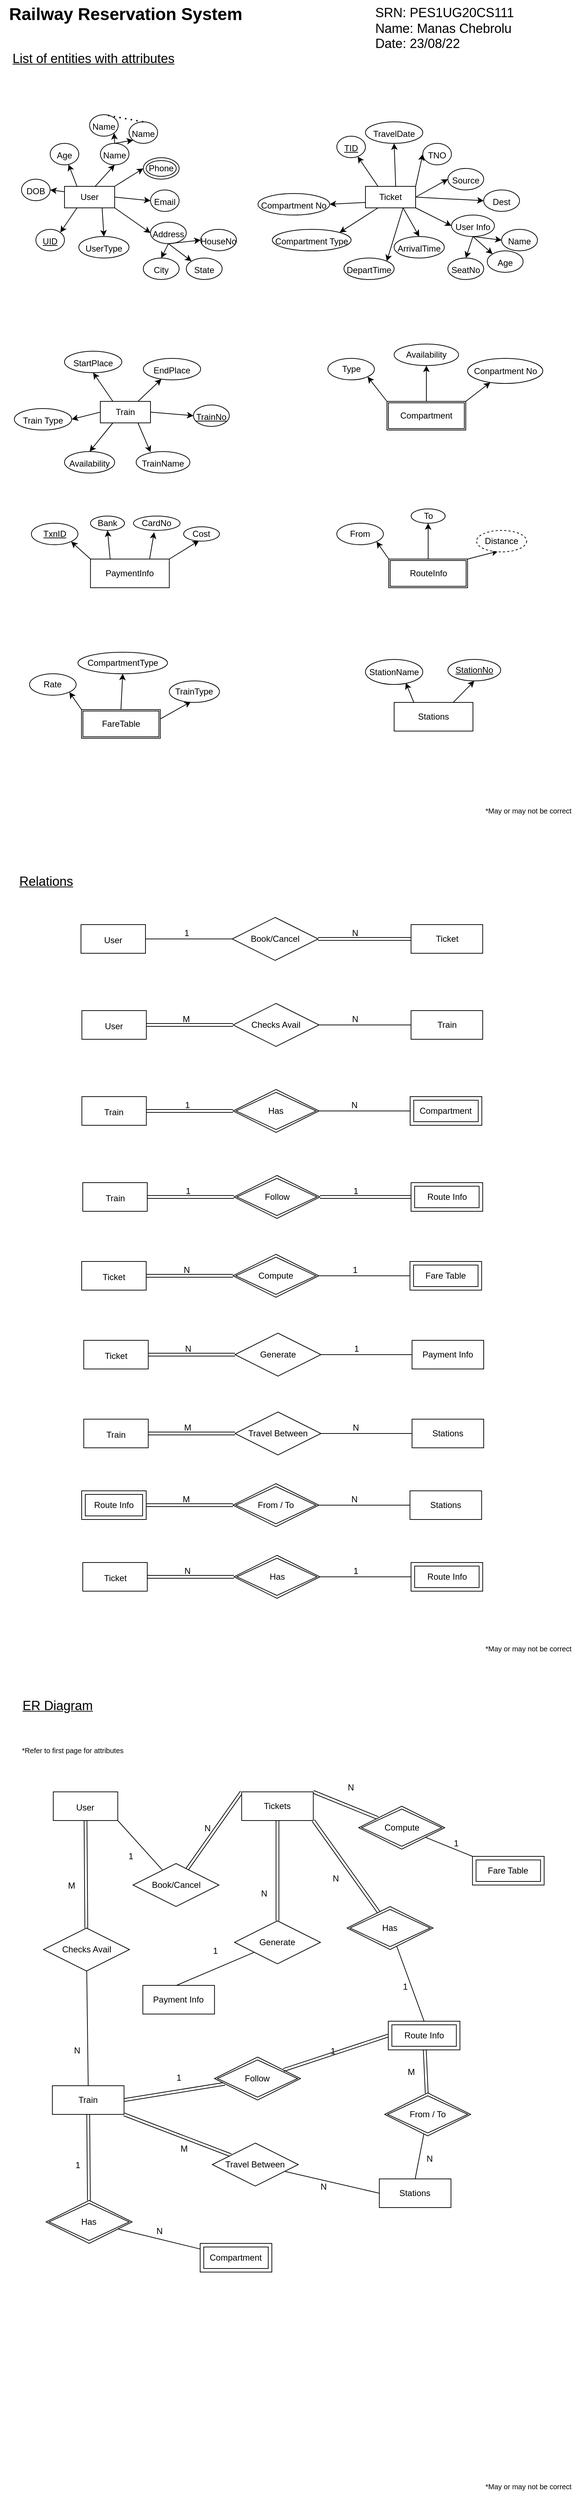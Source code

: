 <mxfile version="20.3.0" type="device"><diagram id="R2lEEEUBdFMjLlhIrx00" name="Page-1"><mxGraphModel dx="8520" dy="3860" grid="1" gridSize="10" guides="1" tooltips="1" connect="1" arrows="1" fold="1" page="1" pageScale="1" pageWidth="827" pageHeight="1169" math="0" shadow="0" extFonts="Permanent Marker^https://fonts.googleapis.com/css?family=Permanent+Marker"><root><mxCell id="0"/><mxCell id="1" parent="0"/><mxCell id="OnJUYDvq3_ttFjlvmGD9-1" value="&lt;font style=&quot;font-size: 12px;&quot;&gt;User&lt;/font&gt;" style="rounded=0;whiteSpace=wrap;html=1;" parent="1" vertex="1"><mxGeometry x="110" y="280" width="70" height="30" as="geometry"/></mxCell><mxCell id="OnJUYDvq3_ttFjlvmGD9-2" value="&lt;font style=&quot;font-size: 24px;&quot;&gt;&lt;b style=&quot;&quot;&gt;Railway Reservation System&lt;/b&gt;&lt;/font&gt;" style="text;html=1;align=center;verticalAlign=middle;resizable=0;points=[];autosize=1;strokeColor=none;fillColor=none;" parent="1" vertex="1"><mxGeometry x="20" y="20" width="350" height="40" as="geometry"/></mxCell><mxCell id="OnJUYDvq3_ttFjlvmGD9-3" value="&lt;font style=&quot;font-size: 18px;&quot;&gt;&lt;u&gt;List of entities with attributes&lt;/u&gt;&lt;/font&gt;" style="text;html=1;align=center;verticalAlign=middle;resizable=0;points=[];autosize=1;strokeColor=none;fillColor=none;fontSize=24;" parent="1" vertex="1"><mxGeometry x="25" y="80" width="250" height="40" as="geometry"/></mxCell><mxCell id="OnJUYDvq3_ttFjlvmGD9-7" value="&lt;font style=&quot;font-size: 12px;&quot;&gt;DOB&lt;/font&gt;" style="ellipse;whiteSpace=wrap;html=1;fontSize=15;" parent="1" vertex="1"><mxGeometry x="50" y="270" width="40" height="30" as="geometry"/></mxCell><mxCell id="OnJUYDvq3_ttFjlvmGD9-8" value="&lt;font style=&quot;font-size: 12px;&quot;&gt;Age&lt;/font&gt;" style="ellipse;whiteSpace=wrap;html=1;fontSize=15;" parent="1" vertex="1"><mxGeometry x="90" y="220" width="40" height="30" as="geometry"/></mxCell><mxCell id="OnJUYDvq3_ttFjlvmGD9-9" value="&lt;font style=&quot;font-size: 12px;&quot;&gt;Name&lt;/font&gt;" style="ellipse;whiteSpace=wrap;html=1;fontSize=15;" parent="1" vertex="1"><mxGeometry x="160" y="220" width="40" height="30" as="geometry"/></mxCell><mxCell id="OnJUYDvq3_ttFjlvmGD9-11" value="&lt;font style=&quot;font-size: 12px;&quot;&gt;Email&lt;/font&gt;" style="ellipse;whiteSpace=wrap;html=1;fontSize=15;" parent="1" vertex="1"><mxGeometry x="230" y="285" width="40" height="30" as="geometry"/></mxCell><mxCell id="OnJUYDvq3_ttFjlvmGD9-12" value="&lt;font style=&quot;font-size: 12px;&quot;&gt;Address&lt;/font&gt;" style="ellipse;whiteSpace=wrap;html=1;fontSize=15;" parent="1" vertex="1"><mxGeometry x="230" y="330" width="50" height="30" as="geometry"/></mxCell><mxCell id="OnJUYDvq3_ttFjlvmGD9-13" value="Phone" style="ellipse;shape=doubleEllipse;whiteSpace=wrap;html=1;fontSize=12;" parent="1" vertex="1"><mxGeometry x="220" y="240" width="50" height="30" as="geometry"/></mxCell><mxCell id="OnJUYDvq3_ttFjlvmGD9-15" value="&lt;font style=&quot;font-size: 12px;&quot;&gt;UserType&lt;/font&gt;" style="ellipse;whiteSpace=wrap;html=1;fontSize=15;" parent="1" vertex="1"><mxGeometry x="130" y="350" width="70" height="30" as="geometry"/></mxCell><mxCell id="OnJUYDvq3_ttFjlvmGD9-16" value="&lt;font style=&quot;font-size: 12px;&quot;&gt;&lt;u&gt;UID&lt;/u&gt;&lt;/font&gt;" style="ellipse;whiteSpace=wrap;html=1;fontSize=15;" parent="1" vertex="1"><mxGeometry x="70" y="340" width="40" height="30" as="geometry"/></mxCell><mxCell id="OnJUYDvq3_ttFjlvmGD9-18" value="" style="endArrow=classic;html=1;rounded=0;fontSize=12;exitX=0.25;exitY=0;exitDx=0;exitDy=0;" parent="1" source="OnJUYDvq3_ttFjlvmGD9-1" target="OnJUYDvq3_ttFjlvmGD9-8" edge="1"><mxGeometry width="50" height="50" relative="1" as="geometry"><mxPoint x="40" y="250" as="sourcePoint"/><mxPoint x="90" y="200" as="targetPoint"/></mxGeometry></mxCell><mxCell id="OnJUYDvq3_ttFjlvmGD9-19" value="" style="endArrow=classic;html=1;rounded=0;fontSize=12;exitX=0.603;exitY=0.023;exitDx=0;exitDy=0;exitPerimeter=0;entryX=0.5;entryY=1;entryDx=0;entryDy=0;" parent="1" source="OnJUYDvq3_ttFjlvmGD9-1" target="OnJUYDvq3_ttFjlvmGD9-9" edge="1"><mxGeometry width="50" height="50" relative="1" as="geometry"><mxPoint x="160" y="310" as="sourcePoint"/><mxPoint x="210" y="260" as="targetPoint"/></mxGeometry></mxCell><mxCell id="OnJUYDvq3_ttFjlvmGD9-20" value="" style="endArrow=classic;html=1;rounded=0;fontSize=12;exitX=1;exitY=0;exitDx=0;exitDy=0;entryX=0;entryY=0.5;entryDx=0;entryDy=0;" parent="1" source="OnJUYDvq3_ttFjlvmGD9-1" target="OnJUYDvq3_ttFjlvmGD9-13" edge="1"><mxGeometry width="50" height="50" relative="1" as="geometry"><mxPoint x="360" y="320" as="sourcePoint"/><mxPoint x="410" y="270" as="targetPoint"/></mxGeometry></mxCell><mxCell id="OnJUYDvq3_ttFjlvmGD9-21" value="" style="endArrow=classic;html=1;rounded=0;fontSize=12;exitX=1;exitY=0.5;exitDx=0;exitDy=0;entryX=0;entryY=0.5;entryDx=0;entryDy=0;" parent="1" source="OnJUYDvq3_ttFjlvmGD9-1" target="OnJUYDvq3_ttFjlvmGD9-11" edge="1"><mxGeometry width="50" height="50" relative="1" as="geometry"><mxPoint x="360" y="300" as="sourcePoint"/><mxPoint x="410" y="250" as="targetPoint"/></mxGeometry></mxCell><mxCell id="OnJUYDvq3_ttFjlvmGD9-22" value="" style="endArrow=classic;html=1;rounded=0;fontSize=12;exitX=1;exitY=1;exitDx=0;exitDy=0;entryX=0;entryY=0.5;entryDx=0;entryDy=0;" parent="1" source="OnJUYDvq3_ttFjlvmGD9-1" target="OnJUYDvq3_ttFjlvmGD9-12" edge="1"><mxGeometry width="50" height="50" relative="1" as="geometry"><mxPoint x="290" y="230" as="sourcePoint"/><mxPoint x="340" y="180" as="targetPoint"/></mxGeometry></mxCell><mxCell id="OnJUYDvq3_ttFjlvmGD9-23" value="" style="endArrow=classic;html=1;rounded=0;fontSize=12;exitX=0.75;exitY=1;exitDx=0;exitDy=0;entryX=0.5;entryY=0;entryDx=0;entryDy=0;" parent="1" source="OnJUYDvq3_ttFjlvmGD9-1" target="OnJUYDvq3_ttFjlvmGD9-15" edge="1"><mxGeometry width="50" height="50" relative="1" as="geometry"><mxPoint x="340" y="230" as="sourcePoint"/><mxPoint x="390" y="180" as="targetPoint"/></mxGeometry></mxCell><mxCell id="OnJUYDvq3_ttFjlvmGD9-24" value="" style="endArrow=classic;html=1;rounded=0;fontSize=12;exitX=0.25;exitY=1;exitDx=0;exitDy=0;entryX=1;entryY=0;entryDx=0;entryDy=0;" parent="1" source="OnJUYDvq3_ttFjlvmGD9-1" target="OnJUYDvq3_ttFjlvmGD9-16" edge="1"><mxGeometry width="50" height="50" relative="1" as="geometry"><mxPoint x="400" y="250" as="sourcePoint"/><mxPoint x="450" y="200" as="targetPoint"/></mxGeometry></mxCell><mxCell id="OnJUYDvq3_ttFjlvmGD9-25" value="" style="endArrow=classic;html=1;rounded=0;fontSize=12;exitX=0;exitY=0.25;exitDx=0;exitDy=0;entryX=1;entryY=0.5;entryDx=0;entryDy=0;" parent="1" source="OnJUYDvq3_ttFjlvmGD9-1" target="OnJUYDvq3_ttFjlvmGD9-7" edge="1"><mxGeometry width="50" height="50" relative="1" as="geometry"><mxPoint x="40" y="260" as="sourcePoint"/><mxPoint x="90" y="210" as="targetPoint"/></mxGeometry></mxCell><mxCell id="OnJUYDvq3_ttFjlvmGD9-26" value="&lt;font style=&quot;font-size: 12px;&quot;&gt;HouseNo&lt;/font&gt;" style="ellipse;whiteSpace=wrap;html=1;fontSize=15;" parent="1" vertex="1"><mxGeometry x="300" y="340" width="50" height="30" as="geometry"/></mxCell><mxCell id="OnJUYDvq3_ttFjlvmGD9-27" value="&lt;font style=&quot;font-size: 12px;&quot;&gt;State&lt;/font&gt;" style="ellipse;whiteSpace=wrap;html=1;fontSize=15;" parent="1" vertex="1"><mxGeometry x="280" y="380" width="50" height="30" as="geometry"/></mxCell><mxCell id="OnJUYDvq3_ttFjlvmGD9-28" value="&lt;font style=&quot;font-size: 12px;&quot;&gt;City&lt;/font&gt;" style="ellipse;whiteSpace=wrap;html=1;fontSize=15;" parent="1" vertex="1"><mxGeometry x="220" y="380" width="50" height="30" as="geometry"/></mxCell><mxCell id="OnJUYDvq3_ttFjlvmGD9-29" value="" style="endArrow=classic;html=1;rounded=0;fontSize=12;exitX=0.5;exitY=1;exitDx=0;exitDy=0;entryX=0.5;entryY=0;entryDx=0;entryDy=0;" parent="1" source="OnJUYDvq3_ttFjlvmGD9-12" target="OnJUYDvq3_ttFjlvmGD9-28" edge="1"><mxGeometry width="50" height="50" relative="1" as="geometry"><mxPoint x="190" y="490" as="sourcePoint"/><mxPoint x="240" y="440" as="targetPoint"/></mxGeometry></mxCell><mxCell id="OnJUYDvq3_ttFjlvmGD9-31" value="" style="endArrow=classic;html=1;rounded=0;fontSize=12;exitX=0.5;exitY=1;exitDx=0;exitDy=0;entryX=0;entryY=0;entryDx=0;entryDy=0;" parent="1" source="OnJUYDvq3_ttFjlvmGD9-12" target="OnJUYDvq3_ttFjlvmGD9-27" edge="1"><mxGeometry width="50" height="50" relative="1" as="geometry"><mxPoint x="160" y="500" as="sourcePoint"/><mxPoint x="210" y="450" as="targetPoint"/></mxGeometry></mxCell><mxCell id="OnJUYDvq3_ttFjlvmGD9-32" value="" style="endArrow=classic;html=1;rounded=0;fontSize=12;exitX=0.5;exitY=1;exitDx=0;exitDy=0;entryX=0;entryY=0.5;entryDx=0;entryDy=0;" parent="1" source="OnJUYDvq3_ttFjlvmGD9-12" target="OnJUYDvq3_ttFjlvmGD9-26" edge="1"><mxGeometry width="50" height="50" relative="1" as="geometry"><mxPoint x="160" y="500" as="sourcePoint"/><mxPoint x="210" y="450" as="targetPoint"/></mxGeometry></mxCell><mxCell id="OnJUYDvq3_ttFjlvmGD9-33" value="&lt;font style=&quot;font-size: 12px;&quot;&gt;Name&lt;/font&gt;" style="ellipse;whiteSpace=wrap;html=1;fontSize=15;" parent="1" vertex="1"><mxGeometry x="200" y="190" width="40" height="30" as="geometry"/></mxCell><mxCell id="OnJUYDvq3_ttFjlvmGD9-34" value="&lt;font style=&quot;font-size: 12px;&quot;&gt;Name&lt;/font&gt;" style="ellipse;whiteSpace=wrap;html=1;fontSize=15;" parent="1" vertex="1"><mxGeometry x="145" y="180" width="40" height="30" as="geometry"/></mxCell><mxCell id="OnJUYDvq3_ttFjlvmGD9-35" value="" style="endArrow=classic;html=1;rounded=0;fontSize=12;exitX=0.5;exitY=0;exitDx=0;exitDy=0;entryX=1;entryY=1;entryDx=0;entryDy=0;" parent="1" source="OnJUYDvq3_ttFjlvmGD9-9" target="OnJUYDvq3_ttFjlvmGD9-34" edge="1"><mxGeometry width="50" height="50" relative="1" as="geometry"><mxPoint x="280" y="240" as="sourcePoint"/><mxPoint x="330" y="190" as="targetPoint"/></mxGeometry></mxCell><mxCell id="OnJUYDvq3_ttFjlvmGD9-36" value="" style="endArrow=classic;html=1;rounded=0;fontSize=12;exitX=0.5;exitY=0;exitDx=0;exitDy=0;entryX=0;entryY=1;entryDx=0;entryDy=0;" parent="1" source="OnJUYDvq3_ttFjlvmGD9-9" target="OnJUYDvq3_ttFjlvmGD9-33" edge="1"><mxGeometry width="50" height="50" relative="1" as="geometry"><mxPoint x="290" y="250" as="sourcePoint"/><mxPoint x="340" y="200" as="targetPoint"/></mxGeometry></mxCell><mxCell id="OnJUYDvq3_ttFjlvmGD9-37" value="&lt;font style=&quot;font-size: 12px;&quot;&gt;Ticket&lt;/font&gt;" style="rounded=0;whiteSpace=wrap;html=1;" parent="1" vertex="1"><mxGeometry x="530" y="280" width="70" height="30" as="geometry"/></mxCell><mxCell id="OnJUYDvq3_ttFjlvmGD9-38" value="&lt;font style=&quot;font-size: 12px;&quot;&gt;Compartment No&lt;/font&gt;" style="ellipse;whiteSpace=wrap;html=1;fontSize=15;" parent="1" vertex="1"><mxGeometry x="380" y="290" width="100" height="30" as="geometry"/></mxCell><mxCell id="OnJUYDvq3_ttFjlvmGD9-39" value="&lt;font style=&quot;font-size: 12px;&quot;&gt;&lt;u&gt;TID&lt;/u&gt;&lt;/font&gt;" style="ellipse;whiteSpace=wrap;html=1;fontSize=15;" parent="1" vertex="1"><mxGeometry x="490" y="210" width="40" height="30" as="geometry"/></mxCell><mxCell id="OnJUYDvq3_ttFjlvmGD9-40" value="&lt;font style=&quot;font-size: 12px;&quot;&gt;TravelDate&lt;br&gt;&lt;/font&gt;" style="ellipse;whiteSpace=wrap;html=1;fontSize=15;" parent="1" vertex="1"><mxGeometry x="530" y="190" width="80" height="30" as="geometry"/></mxCell><mxCell id="OnJUYDvq3_ttFjlvmGD9-41" value="&lt;font style=&quot;font-size: 12px;&quot;&gt;Source&lt;/font&gt;" style="ellipse;whiteSpace=wrap;html=1;fontSize=15;" parent="1" vertex="1"><mxGeometry x="645" y="255" width="50" height="30" as="geometry"/></mxCell><mxCell id="OnJUYDvq3_ttFjlvmGD9-42" value="&lt;font style=&quot;font-size: 12px;&quot;&gt;User Info&lt;/font&gt;" style="ellipse;whiteSpace=wrap;html=1;fontSize=15;" parent="1" vertex="1"><mxGeometry x="650" y="320" width="60" height="30" as="geometry"/></mxCell><mxCell id="OnJUYDvq3_ttFjlvmGD9-44" value="&lt;font style=&quot;font-size: 12px;&quot;&gt;ArrivalTime&lt;/font&gt;" style="ellipse;whiteSpace=wrap;html=1;fontSize=15;" parent="1" vertex="1"><mxGeometry x="570" y="350" width="70" height="30" as="geometry"/></mxCell><mxCell id="OnJUYDvq3_ttFjlvmGD9-45" value="&lt;font style=&quot;font-size: 12px;&quot;&gt;Compartment Type&lt;/font&gt;" style="ellipse;whiteSpace=wrap;html=1;fontSize=15;" parent="1" vertex="1"><mxGeometry x="400" y="340" width="110" height="30" as="geometry"/></mxCell><mxCell id="OnJUYDvq3_ttFjlvmGD9-46" value="" style="endArrow=classic;html=1;rounded=0;fontSize=12;exitX=0.25;exitY=0;exitDx=0;exitDy=0;" parent="1" source="OnJUYDvq3_ttFjlvmGD9-37" target="OnJUYDvq3_ttFjlvmGD9-39" edge="1"><mxGeometry width="50" height="50" relative="1" as="geometry"><mxPoint x="450" y="240" as="sourcePoint"/><mxPoint x="500" y="190" as="targetPoint"/></mxGeometry></mxCell><mxCell id="OnJUYDvq3_ttFjlvmGD9-47" value="" style="endArrow=classic;html=1;rounded=0;fontSize=12;exitX=0.603;exitY=0.023;exitDx=0;exitDy=0;exitPerimeter=0;entryX=0.5;entryY=1;entryDx=0;entryDy=0;" parent="1" source="OnJUYDvq3_ttFjlvmGD9-37" target="OnJUYDvq3_ttFjlvmGD9-40" edge="1"><mxGeometry width="50" height="50" relative="1" as="geometry"><mxPoint x="570" y="300" as="sourcePoint"/><mxPoint x="620" y="250" as="targetPoint"/></mxGeometry></mxCell><mxCell id="OnJUYDvq3_ttFjlvmGD9-48" value="" style="endArrow=classic;html=1;rounded=0;fontSize=12;exitX=1;exitY=0;exitDx=0;exitDy=0;entryX=0;entryY=0.5;entryDx=0;entryDy=0;" parent="1" source="OnJUYDvq3_ttFjlvmGD9-37" target="OnJUYDvq3_ttFjlvmGD9-65" edge="1"><mxGeometry width="50" height="50" relative="1" as="geometry"><mxPoint x="770" y="310" as="sourcePoint"/><mxPoint x="630" y="245" as="targetPoint"/></mxGeometry></mxCell><mxCell id="OnJUYDvq3_ttFjlvmGD9-49" value="" style="endArrow=classic;html=1;rounded=0;fontSize=12;exitX=1;exitY=0.5;exitDx=0;exitDy=0;entryX=0;entryY=0.5;entryDx=0;entryDy=0;" parent="1" source="OnJUYDvq3_ttFjlvmGD9-37" target="OnJUYDvq3_ttFjlvmGD9-41" edge="1"><mxGeometry width="50" height="50" relative="1" as="geometry"><mxPoint x="770" y="290" as="sourcePoint"/><mxPoint x="820" y="240" as="targetPoint"/></mxGeometry></mxCell><mxCell id="OnJUYDvq3_ttFjlvmGD9-50" value="" style="endArrow=classic;html=1;rounded=0;fontSize=12;exitX=1;exitY=1;exitDx=0;exitDy=0;entryX=0;entryY=0.5;entryDx=0;entryDy=0;" parent="1" source="OnJUYDvq3_ttFjlvmGD9-37" target="OnJUYDvq3_ttFjlvmGD9-42" edge="1"><mxGeometry width="50" height="50" relative="1" as="geometry"><mxPoint x="700" y="220" as="sourcePoint"/><mxPoint x="750" y="170" as="targetPoint"/></mxGeometry></mxCell><mxCell id="OnJUYDvq3_ttFjlvmGD9-51" value="" style="endArrow=classic;html=1;rounded=0;fontSize=12;exitX=0.75;exitY=1;exitDx=0;exitDy=0;entryX=0.5;entryY=0;entryDx=0;entryDy=0;" parent="1" source="OnJUYDvq3_ttFjlvmGD9-37" target="OnJUYDvq3_ttFjlvmGD9-44" edge="1"><mxGeometry width="50" height="50" relative="1" as="geometry"><mxPoint x="750" y="220" as="sourcePoint"/><mxPoint x="800" y="170" as="targetPoint"/></mxGeometry></mxCell><mxCell id="OnJUYDvq3_ttFjlvmGD9-52" value="" style="endArrow=classic;html=1;rounded=0;fontSize=12;exitX=0.25;exitY=1;exitDx=0;exitDy=0;entryX=1;entryY=0;entryDx=0;entryDy=0;" parent="1" source="OnJUYDvq3_ttFjlvmGD9-37" target="OnJUYDvq3_ttFjlvmGD9-45" edge="1"><mxGeometry width="50" height="50" relative="1" as="geometry"><mxPoint x="810" y="240" as="sourcePoint"/><mxPoint x="860" y="190" as="targetPoint"/></mxGeometry></mxCell><mxCell id="OnJUYDvq3_ttFjlvmGD9-53" value="" style="endArrow=classic;html=1;rounded=0;fontSize=12;exitX=0;exitY=0.75;exitDx=0;exitDy=0;entryX=1;entryY=0.5;entryDx=0;entryDy=0;" parent="1" source="OnJUYDvq3_ttFjlvmGD9-37" target="OnJUYDvq3_ttFjlvmGD9-38" edge="1"><mxGeometry width="50" height="50" relative="1" as="geometry"><mxPoint x="450" y="250" as="sourcePoint"/><mxPoint x="500" y="200" as="targetPoint"/></mxGeometry></mxCell><mxCell id="OnJUYDvq3_ttFjlvmGD9-54" value="&lt;font style=&quot;font-size: 12px;&quot;&gt;Name&lt;/font&gt;" style="ellipse;whiteSpace=wrap;html=1;fontSize=15;" parent="1" vertex="1"><mxGeometry x="720" y="340" width="50" height="30" as="geometry"/></mxCell><mxCell id="OnJUYDvq3_ttFjlvmGD9-55" value="&lt;font style=&quot;font-size: 12px;&quot;&gt;Age&lt;/font&gt;" style="ellipse;whiteSpace=wrap;html=1;fontSize=15;" parent="1" vertex="1"><mxGeometry x="700" y="370" width="50" height="30" as="geometry"/></mxCell><mxCell id="OnJUYDvq3_ttFjlvmGD9-56" value="&lt;font style=&quot;font-size: 12px;&quot;&gt;SeatNo&lt;/font&gt;" style="ellipse;whiteSpace=wrap;html=1;fontSize=15;" parent="1" vertex="1"><mxGeometry x="645" y="380" width="50" height="30" as="geometry"/></mxCell><mxCell id="OnJUYDvq3_ttFjlvmGD9-57" value="" style="endArrow=classic;html=1;rounded=0;fontSize=12;exitX=0.5;exitY=1;exitDx=0;exitDy=0;entryX=0.5;entryY=0;entryDx=0;entryDy=0;" parent="1" source="OnJUYDvq3_ttFjlvmGD9-42" target="OnJUYDvq3_ttFjlvmGD9-56" edge="1"><mxGeometry width="50" height="50" relative="1" as="geometry"><mxPoint x="600" y="480" as="sourcePoint"/><mxPoint x="650" y="430" as="targetPoint"/></mxGeometry></mxCell><mxCell id="OnJUYDvq3_ttFjlvmGD9-58" value="" style="endArrow=classic;html=1;rounded=0;fontSize=12;exitX=0.5;exitY=1;exitDx=0;exitDy=0;entryX=0;entryY=0;entryDx=0;entryDy=0;" parent="1" source="OnJUYDvq3_ttFjlvmGD9-42" target="OnJUYDvq3_ttFjlvmGD9-55" edge="1"><mxGeometry width="50" height="50" relative="1" as="geometry"><mxPoint x="570" y="490" as="sourcePoint"/><mxPoint x="620" y="440" as="targetPoint"/></mxGeometry></mxCell><mxCell id="OnJUYDvq3_ttFjlvmGD9-59" value="" style="endArrow=classic;html=1;rounded=0;fontSize=12;exitX=0.5;exitY=1;exitDx=0;exitDy=0;entryX=0;entryY=0.5;entryDx=0;entryDy=0;" parent="1" source="OnJUYDvq3_ttFjlvmGD9-42" target="OnJUYDvq3_ttFjlvmGD9-54" edge="1"><mxGeometry width="50" height="50" relative="1" as="geometry"><mxPoint x="570" y="490" as="sourcePoint"/><mxPoint x="620" y="440" as="targetPoint"/></mxGeometry></mxCell><mxCell id="OnJUYDvq3_ttFjlvmGD9-64" value="" style="endArrow=none;dashed=1;html=1;dashPattern=1 3;strokeWidth=2;rounded=0;fontSize=12;entryX=0.5;entryY=0;entryDx=0;entryDy=0;exitX=0.5;exitY=0;exitDx=0;exitDy=0;" parent="1" source="OnJUYDvq3_ttFjlvmGD9-33" target="OnJUYDvq3_ttFjlvmGD9-34" edge="1"><mxGeometry width="50" height="50" relative="1" as="geometry"><mxPoint x="310" y="290" as="sourcePoint"/><mxPoint x="360" y="240" as="targetPoint"/></mxGeometry></mxCell><mxCell id="OnJUYDvq3_ttFjlvmGD9-65" value="&lt;font style=&quot;font-size: 12px;&quot;&gt;TNO&lt;/font&gt;" style="ellipse;whiteSpace=wrap;html=1;fontSize=15;" parent="1" vertex="1"><mxGeometry x="610" y="220" width="40" height="30" as="geometry"/></mxCell><mxCell id="OnJUYDvq3_ttFjlvmGD9-66" value="&lt;font style=&quot;font-size: 12px;&quot;&gt;Dest&lt;/font&gt;" style="ellipse;whiteSpace=wrap;html=1;fontSize=15;" parent="1" vertex="1"><mxGeometry x="695" y="285" width="50" height="30" as="geometry"/></mxCell><mxCell id="OnJUYDvq3_ttFjlvmGD9-67" value="" style="endArrow=classic;html=1;rounded=0;fontSize=12;exitX=1;exitY=0.5;exitDx=0;exitDy=0;entryX=0;entryY=0.5;entryDx=0;entryDy=0;" parent="1" source="OnJUYDvq3_ttFjlvmGD9-37" target="OnJUYDvq3_ttFjlvmGD9-66" edge="1"><mxGeometry width="50" height="50" relative="1" as="geometry"><mxPoint x="610" y="300" as="sourcePoint"/><mxPoint x="655" y="280" as="targetPoint"/></mxGeometry></mxCell><mxCell id="OnJUYDvq3_ttFjlvmGD9-68" value="&lt;font style=&quot;font-size: 12px;&quot;&gt;DepartTime&lt;/font&gt;" style="ellipse;whiteSpace=wrap;html=1;fontSize=15;" parent="1" vertex="1"><mxGeometry x="500" y="380" width="70" height="30" as="geometry"/></mxCell><mxCell id="OnJUYDvq3_ttFjlvmGD9-69" value="" style="endArrow=classic;html=1;rounded=0;fontSize=12;exitX=0.75;exitY=1;exitDx=0;exitDy=0;entryX=1;entryY=0;entryDx=0;entryDy=0;" parent="1" source="OnJUYDvq3_ttFjlvmGD9-37" target="OnJUYDvq3_ttFjlvmGD9-68" edge="1"><mxGeometry width="50" height="50" relative="1" as="geometry"><mxPoint x="590" y="320" as="sourcePoint"/><mxPoint x="605" y="380" as="targetPoint"/></mxGeometry></mxCell><mxCell id="eab7sirh7s7pmHPnvqyG-1" value="&lt;font style=&quot;font-size: 12px;&quot;&gt;Train&lt;/font&gt;" style="rounded=0;whiteSpace=wrap;html=1;" parent="1" vertex="1"><mxGeometry x="160" y="580" width="70" height="30" as="geometry"/></mxCell><mxCell id="eab7sirh7s7pmHPnvqyG-3" value="&lt;font style=&quot;font-size: 12px;&quot;&gt;StartPlace&lt;br&gt;&lt;/font&gt;" style="ellipse;whiteSpace=wrap;html=1;fontSize=15;" parent="1" vertex="1"><mxGeometry x="110" y="510" width="80" height="30" as="geometry"/></mxCell><mxCell id="eab7sirh7s7pmHPnvqyG-4" value="&lt;font style=&quot;font-size: 12px;&quot;&gt;&lt;u&gt;TrainNo&lt;/u&gt;&lt;/font&gt;" style="ellipse;whiteSpace=wrap;html=1;fontSize=15;" parent="1" vertex="1"><mxGeometry x="290" y="585" width="50" height="30" as="geometry"/></mxCell><mxCell id="eab7sirh7s7pmHPnvqyG-7" value="&lt;font style=&quot;font-size: 12px;&quot;&gt;Train Type&lt;br&gt;&lt;/font&gt;" style="ellipse;whiteSpace=wrap;html=1;fontSize=15;" parent="1" vertex="1"><mxGeometry x="40" y="590" width="80" height="30" as="geometry"/></mxCell><mxCell id="eab7sirh7s7pmHPnvqyG-9" value="" style="endArrow=classic;html=1;rounded=0;fontSize=12;exitX=0.25;exitY=0;exitDx=0;exitDy=0;entryX=0.5;entryY=1;entryDx=0;entryDy=0;" parent="1" source="eab7sirh7s7pmHPnvqyG-1" target="eab7sirh7s7pmHPnvqyG-3" edge="1"><mxGeometry width="50" height="50" relative="1" as="geometry"><mxPoint x="210" y="610" as="sourcePoint"/><mxPoint x="260" y="560" as="targetPoint"/></mxGeometry></mxCell><mxCell id="eab7sirh7s7pmHPnvqyG-10" value="" style="endArrow=classic;html=1;rounded=0;fontSize=12;exitX=0.75;exitY=0;exitDx=0;exitDy=0;" parent="1" source="eab7sirh7s7pmHPnvqyG-1" target="eab7sirh7s7pmHPnvqyG-21" edge="1"><mxGeometry width="50" height="50" relative="1" as="geometry"><mxPoint x="410" y="620" as="sourcePoint"/><mxPoint x="270" y="555" as="targetPoint"/></mxGeometry></mxCell><mxCell id="eab7sirh7s7pmHPnvqyG-11" value="" style="endArrow=classic;html=1;rounded=0;fontSize=12;exitX=1;exitY=0.5;exitDx=0;exitDy=0;entryX=0;entryY=0.5;entryDx=0;entryDy=0;" parent="1" source="eab7sirh7s7pmHPnvqyG-1" target="eab7sirh7s7pmHPnvqyG-4" edge="1"><mxGeometry width="50" height="50" relative="1" as="geometry"><mxPoint x="410" y="600" as="sourcePoint"/><mxPoint x="460" y="550" as="targetPoint"/></mxGeometry></mxCell><mxCell id="eab7sirh7s7pmHPnvqyG-14" value="" style="endArrow=classic;html=1;rounded=0;fontSize=12;exitX=0;exitY=0.5;exitDx=0;exitDy=0;entryX=1;entryY=0.5;entryDx=0;entryDy=0;" parent="1" source="eab7sirh7s7pmHPnvqyG-1" target="eab7sirh7s7pmHPnvqyG-7" edge="1"><mxGeometry width="50" height="50" relative="1" as="geometry"><mxPoint x="450" y="550" as="sourcePoint"/><mxPoint x="500" y="500" as="targetPoint"/></mxGeometry></mxCell><mxCell id="eab7sirh7s7pmHPnvqyG-21" value="&lt;font style=&quot;font-size: 12px;&quot;&gt;EndPlace&lt;/font&gt;" style="ellipse;whiteSpace=wrap;html=1;fontSize=15;" parent="1" vertex="1"><mxGeometry x="220" y="520" width="80" height="30" as="geometry"/></mxCell><mxCell id="eab7sirh7s7pmHPnvqyG-22" value="&lt;font style=&quot;font-size: 12px;&quot;&gt;TrainName&lt;/font&gt;" style="ellipse;whiteSpace=wrap;html=1;fontSize=15;" parent="1" vertex="1"><mxGeometry x="210" y="650" width="75" height="30" as="geometry"/></mxCell><mxCell id="eab7sirh7s7pmHPnvqyG-23" value="" style="endArrow=classic;html=1;rounded=0;fontSize=12;exitX=0.75;exitY=1;exitDx=0;exitDy=0;entryX=0.268;entryY=0.031;entryDx=0;entryDy=0;entryPerimeter=0;" parent="1" source="eab7sirh7s7pmHPnvqyG-1" target="eab7sirh7s7pmHPnvqyG-22" edge="1"><mxGeometry width="50" height="50" relative="1" as="geometry"><mxPoint x="250" y="610" as="sourcePoint"/><mxPoint x="295" y="590" as="targetPoint"/></mxGeometry></mxCell><mxCell id="eab7sirh7s7pmHPnvqyG-24" value="&lt;font style=&quot;font-size: 12px;&quot;&gt;Availability&lt;/font&gt;" style="ellipse;whiteSpace=wrap;html=1;fontSize=15;" parent="1" vertex="1"><mxGeometry x="110" y="650" width="70" height="30" as="geometry"/></mxCell><mxCell id="eab7sirh7s7pmHPnvqyG-25" value="" style="endArrow=classic;html=1;rounded=0;fontSize=12;exitX=0.25;exitY=1;exitDx=0;exitDy=0;entryX=0.5;entryY=0;entryDx=0;entryDy=0;" parent="1" source="eab7sirh7s7pmHPnvqyG-1" target="eab7sirh7s7pmHPnvqyG-24" edge="1"><mxGeometry width="50" height="50" relative="1" as="geometry"><mxPoint x="230" y="630" as="sourcePoint"/><mxPoint x="245" y="690" as="targetPoint"/></mxGeometry></mxCell><mxCell id="eab7sirh7s7pmHPnvqyG-38" value="Compartment" style="shape=ext;double=1;rounded=0;whiteSpace=wrap;html=1;" parent="1" vertex="1"><mxGeometry x="560" y="580" width="110" height="40" as="geometry"/></mxCell><mxCell id="eab7sirh7s7pmHPnvqyG-39" value="Availability" style="ellipse;whiteSpace=wrap;html=1;" parent="1" vertex="1"><mxGeometry x="570" y="500" width="90" height="30" as="geometry"/></mxCell><mxCell id="eab7sirh7s7pmHPnvqyG-40" value="Type" style="ellipse;whiteSpace=wrap;html=1;" parent="1" vertex="1"><mxGeometry x="477.5" y="520" width="65" height="30" as="geometry"/></mxCell><mxCell id="eab7sirh7s7pmHPnvqyG-41" value="Conpartment No" style="ellipse;whiteSpace=wrap;html=1;" parent="1" vertex="1"><mxGeometry x="672.5" y="520" width="105" height="35" as="geometry"/></mxCell><mxCell id="eab7sirh7s7pmHPnvqyG-42" value="" style="endArrow=classic;html=1;rounded=0;exitX=0;exitY=0;exitDx=0;exitDy=0;entryX=1;entryY=1;entryDx=0;entryDy=0;" parent="1" source="eab7sirh7s7pmHPnvqyG-38" target="eab7sirh7s7pmHPnvqyG-40" edge="1"><mxGeometry width="50" height="50" relative="1" as="geometry"><mxPoint x="440" y="760" as="sourcePoint"/><mxPoint x="490" y="710" as="targetPoint"/></mxGeometry></mxCell><mxCell id="eab7sirh7s7pmHPnvqyG-43" value="" style="endArrow=classic;html=1;rounded=0;exitX=1;exitY=0;exitDx=0;exitDy=0;" parent="1" source="eab7sirh7s7pmHPnvqyG-38" target="eab7sirh7s7pmHPnvqyG-41" edge="1"><mxGeometry width="50" height="50" relative="1" as="geometry"><mxPoint x="450" y="820" as="sourcePoint"/><mxPoint x="500" y="770" as="targetPoint"/></mxGeometry></mxCell><mxCell id="eab7sirh7s7pmHPnvqyG-44" value="" style="endArrow=classic;html=1;rounded=0;entryX=0.5;entryY=1;entryDx=0;entryDy=0;exitX=0.5;exitY=0;exitDx=0;exitDy=0;" parent="1" source="eab7sirh7s7pmHPnvqyG-38" target="eab7sirh7s7pmHPnvqyG-39" edge="1"><mxGeometry width="50" height="50" relative="1" as="geometry"><mxPoint x="490" y="810" as="sourcePoint"/><mxPoint x="540" y="760" as="targetPoint"/></mxGeometry></mxCell><mxCell id="eab7sirh7s7pmHPnvqyG-45" value="RouteInfo" style="shape=ext;double=1;rounded=0;whiteSpace=wrap;html=1;" parent="1" vertex="1"><mxGeometry x="562.5" y="800" width="110" height="40" as="geometry"/></mxCell><mxCell id="eab7sirh7s7pmHPnvqyG-46" value="To" style="ellipse;whiteSpace=wrap;html=1;" parent="1" vertex="1"><mxGeometry x="593.75" y="730" width="47.5" height="20" as="geometry"/></mxCell><mxCell id="eab7sirh7s7pmHPnvqyG-47" value="From" style="ellipse;whiteSpace=wrap;html=1;" parent="1" vertex="1"><mxGeometry x="490" y="750" width="65" height="30" as="geometry"/></mxCell><mxCell id="eab7sirh7s7pmHPnvqyG-49" value="" style="endArrow=classic;html=1;rounded=0;exitX=0;exitY=0;exitDx=0;exitDy=0;entryX=1;entryY=1;entryDx=0;entryDy=0;" parent="1" source="eab7sirh7s7pmHPnvqyG-45" target="eab7sirh7s7pmHPnvqyG-47" edge="1"><mxGeometry width="50" height="50" relative="1" as="geometry"><mxPoint x="442.5" y="980" as="sourcePoint"/><mxPoint x="492.5" y="930" as="targetPoint"/></mxGeometry></mxCell><mxCell id="eab7sirh7s7pmHPnvqyG-50" value="" style="endArrow=classic;html=1;rounded=0;exitX=1;exitY=0;exitDx=0;exitDy=0;entryX=0.431;entryY=0.967;entryDx=0;entryDy=0;entryPerimeter=0;" parent="1" source="eab7sirh7s7pmHPnvqyG-45" target="VMc8Y0tpUctDE3e_FUBd-1" edge="1"><mxGeometry width="50" height="50" relative="1" as="geometry"><mxPoint x="452.5" y="1040" as="sourcePoint"/><mxPoint x="706.497" y="773.539" as="targetPoint"/></mxGeometry></mxCell><mxCell id="eab7sirh7s7pmHPnvqyG-51" value="" style="endArrow=classic;html=1;rounded=0;entryX=0.5;entryY=1;entryDx=0;entryDy=0;exitX=0.5;exitY=0;exitDx=0;exitDy=0;" parent="1" source="eab7sirh7s7pmHPnvqyG-45" target="eab7sirh7s7pmHPnvqyG-46" edge="1"><mxGeometry width="50" height="50" relative="1" as="geometry"><mxPoint x="492.5" y="1030" as="sourcePoint"/><mxPoint x="542.5" y="980" as="targetPoint"/></mxGeometry></mxCell><mxCell id="VMc8Y0tpUctDE3e_FUBd-1" value="Distance" style="ellipse;whiteSpace=wrap;html=1;dashed=1;" parent="1" vertex="1"><mxGeometry x="685" y="760" width="70" height="30" as="geometry"/></mxCell><mxCell id="VMc8Y0tpUctDE3e_FUBd-2" value="PaymentInfo" style="shape=ext;rounded=0;whiteSpace=wrap;html=1;" parent="1" vertex="1"><mxGeometry x="146.25" y="800" width="110" height="40" as="geometry"/></mxCell><mxCell id="VMc8Y0tpUctDE3e_FUBd-3" value="Bank" style="ellipse;whiteSpace=wrap;html=1;" parent="1" vertex="1"><mxGeometry x="146.25" y="740" width="47.5" height="20" as="geometry"/></mxCell><mxCell id="VMc8Y0tpUctDE3e_FUBd-4" value="&lt;u&gt;TxnID&lt;/u&gt;" style="ellipse;whiteSpace=wrap;html=1;" parent="1" vertex="1"><mxGeometry x="63.75" y="750" width="65" height="30" as="geometry"/></mxCell><mxCell id="VMc8Y0tpUctDE3e_FUBd-5" value="" style="endArrow=classic;html=1;rounded=0;exitX=0;exitY=0;exitDx=0;exitDy=0;entryX=1;entryY=1;entryDx=0;entryDy=0;" parent="1" source="VMc8Y0tpUctDE3e_FUBd-2" target="VMc8Y0tpUctDE3e_FUBd-4" edge="1"><mxGeometry width="50" height="50" relative="1" as="geometry"><mxPoint x="26.25" y="980" as="sourcePoint"/><mxPoint x="76.25" y="930" as="targetPoint"/></mxGeometry></mxCell><mxCell id="VMc8Y0tpUctDE3e_FUBd-6" value="" style="endArrow=classic;html=1;rounded=0;exitX=1;exitY=0;exitDx=0;exitDy=0;entryX=0.431;entryY=0.967;entryDx=0;entryDy=0;entryPerimeter=0;" parent="1" source="VMc8Y0tpUctDE3e_FUBd-2" target="VMc8Y0tpUctDE3e_FUBd-8" edge="1"><mxGeometry width="50" height="50" relative="1" as="geometry"><mxPoint x="36.25" y="1040" as="sourcePoint"/><mxPoint x="290.247" y="773.539" as="targetPoint"/></mxGeometry></mxCell><mxCell id="VMc8Y0tpUctDE3e_FUBd-7" value="" style="endArrow=classic;html=1;rounded=0;entryX=0.5;entryY=1;entryDx=0;entryDy=0;exitX=0.25;exitY=0;exitDx=0;exitDy=0;" parent="1" source="VMc8Y0tpUctDE3e_FUBd-2" target="VMc8Y0tpUctDE3e_FUBd-3" edge="1"><mxGeometry width="50" height="50" relative="1" as="geometry"><mxPoint x="76.25" y="1030" as="sourcePoint"/><mxPoint x="126.25" y="980" as="targetPoint"/></mxGeometry></mxCell><mxCell id="VMc8Y0tpUctDE3e_FUBd-8" value="Cost" style="ellipse;whiteSpace=wrap;html=1;" parent="1" vertex="1"><mxGeometry x="276.25" y="755" width="50" height="20" as="geometry"/></mxCell><mxCell id="VMc8Y0tpUctDE3e_FUBd-10" value="CardNo" style="ellipse;whiteSpace=wrap;html=1;" parent="1" vertex="1"><mxGeometry x="206.25" y="740" width="65" height="20" as="geometry"/></mxCell><mxCell id="VMc8Y0tpUctDE3e_FUBd-11" value="" style="endArrow=classic;html=1;rounded=0;entryX=0.444;entryY=1.129;entryDx=0;entryDy=0;exitX=0.75;exitY=0;exitDx=0;exitDy=0;entryPerimeter=0;" parent="1" source="VMc8Y0tpUctDE3e_FUBd-2" target="VMc8Y0tpUctDE3e_FUBd-10" edge="1"><mxGeometry width="50" height="50" relative="1" as="geometry"><mxPoint x="183.75" y="810" as="sourcePoint"/><mxPoint x="180" y="770" as="targetPoint"/></mxGeometry></mxCell><mxCell id="VMc8Y0tpUctDE3e_FUBd-12" value="FareTable" style="shape=ext;double=1;rounded=0;whiteSpace=wrap;html=1;" parent="1" vertex="1"><mxGeometry x="133.75" y="1010" width="110" height="40" as="geometry"/></mxCell><mxCell id="VMc8Y0tpUctDE3e_FUBd-13" value="CompartmentType" style="ellipse;whiteSpace=wrap;html=1;" parent="1" vertex="1"><mxGeometry x="128.75" y="930" width="125" height="30" as="geometry"/></mxCell><mxCell id="VMc8Y0tpUctDE3e_FUBd-14" value="Rate" style="ellipse;whiteSpace=wrap;html=1;" parent="1" vertex="1"><mxGeometry x="61.25" y="960" width="65" height="30" as="geometry"/></mxCell><mxCell id="VMc8Y0tpUctDE3e_FUBd-15" value="" style="endArrow=classic;html=1;rounded=0;exitX=0;exitY=0;exitDx=0;exitDy=0;entryX=1;entryY=1;entryDx=0;entryDy=0;" parent="1" source="VMc8Y0tpUctDE3e_FUBd-12" target="VMc8Y0tpUctDE3e_FUBd-14" edge="1"><mxGeometry width="50" height="50" relative="1" as="geometry"><mxPoint x="13.75" y="1190" as="sourcePoint"/><mxPoint x="63.75" y="1140" as="targetPoint"/></mxGeometry></mxCell><mxCell id="VMc8Y0tpUctDE3e_FUBd-16" value="" style="endArrow=classic;html=1;rounded=0;exitX=0.998;exitY=0.33;exitDx=0;exitDy=0;entryX=0.431;entryY=0.967;entryDx=0;entryDy=0;entryPerimeter=0;exitPerimeter=0;" parent="1" source="VMc8Y0tpUctDE3e_FUBd-12" target="VMc8Y0tpUctDE3e_FUBd-18" edge="1"><mxGeometry width="50" height="50" relative="1" as="geometry"><mxPoint x="23.75" y="1250" as="sourcePoint"/><mxPoint x="277.747" y="983.539" as="targetPoint"/></mxGeometry></mxCell><mxCell id="VMc8Y0tpUctDE3e_FUBd-17" value="" style="endArrow=classic;html=1;rounded=0;entryX=0.5;entryY=1;entryDx=0;entryDy=0;exitX=0.5;exitY=0;exitDx=0;exitDy=0;" parent="1" source="VMc8Y0tpUctDE3e_FUBd-12" target="VMc8Y0tpUctDE3e_FUBd-13" edge="1"><mxGeometry width="50" height="50" relative="1" as="geometry"><mxPoint x="63.75" y="1240" as="sourcePoint"/><mxPoint x="113.75" y="1190" as="targetPoint"/></mxGeometry></mxCell><mxCell id="VMc8Y0tpUctDE3e_FUBd-18" value="TrainType" style="ellipse;whiteSpace=wrap;html=1;" parent="1" vertex="1"><mxGeometry x="256.25" y="970" width="70" height="30" as="geometry"/></mxCell><mxCell id="VMc8Y0tpUctDE3e_FUBd-19" value="Stations" style="shape=ext;rounded=0;whiteSpace=wrap;html=1;" parent="1" vertex="1"><mxGeometry x="570" y="1000" width="110" height="40" as="geometry"/></mxCell><mxCell id="VMc8Y0tpUctDE3e_FUBd-20" value="&lt;u&gt;StationNo&lt;/u&gt;" style="ellipse;whiteSpace=wrap;html=1;" parent="1" vertex="1"><mxGeometry x="645" y="940" width="73.75" height="30" as="geometry"/></mxCell><mxCell id="VMc8Y0tpUctDE3e_FUBd-21" value="StationName" style="ellipse;whiteSpace=wrap;html=1;" parent="1" vertex="1"><mxGeometry x="530" y="940" width="80" height="35" as="geometry"/></mxCell><mxCell id="VMc8Y0tpUctDE3e_FUBd-22" value="" style="endArrow=classic;html=1;rounded=0;exitX=0.25;exitY=0;exitDx=0;exitDy=0;entryX=0.703;entryY=0.935;entryDx=0;entryDy=0;entryPerimeter=0;" parent="1" source="VMc8Y0tpUctDE3e_FUBd-19" target="VMc8Y0tpUctDE3e_FUBd-21" edge="1"><mxGeometry width="50" height="50" relative="1" as="geometry"><mxPoint x="450" y="1180" as="sourcePoint"/><mxPoint x="500" y="1130" as="targetPoint"/></mxGeometry></mxCell><mxCell id="VMc8Y0tpUctDE3e_FUBd-24" value="" style="endArrow=classic;html=1;rounded=0;entryX=0.5;entryY=1;entryDx=0;entryDy=0;exitX=0.75;exitY=0;exitDx=0;exitDy=0;" parent="1" source="VMc8Y0tpUctDE3e_FUBd-19" target="VMc8Y0tpUctDE3e_FUBd-20" edge="1"><mxGeometry width="50" height="50" relative="1" as="geometry"><mxPoint x="500" y="1230" as="sourcePoint"/><mxPoint x="550" y="1180" as="targetPoint"/></mxGeometry></mxCell><mxCell id="VMc8Y0tpUctDE3e_FUBd-26" value="&lt;div style=&quot;text-align: justify;&quot;&gt;&lt;span style=&quot;font-size: 18px; background-color: initial;&quot;&gt;SRN: PES1UG20CS111&lt;/span&gt;&lt;/div&gt;&lt;font style=&quot;&quot;&gt;&lt;div style=&quot;text-align: justify;&quot;&gt;&lt;span style=&quot;font-size: 18px; background-color: initial;&quot;&gt;Name: Manas Chebrolu&lt;/span&gt;&lt;/div&gt;&lt;div style=&quot;text-align: justify;&quot;&gt;&lt;span style=&quot;font-size: 18px; background-color: initial;&quot;&gt;Date: 23/08/22&lt;/span&gt;&lt;/div&gt;&lt;/font&gt;" style="text;html=1;align=center;verticalAlign=middle;resizable=0;points=[];autosize=1;strokeColor=none;fillColor=none;" parent="1" vertex="1"><mxGeometry x="530" y="20" width="220" height="80" as="geometry"/></mxCell><mxCell id="VMc8Y0tpUctDE3e_FUBd-27" value="&lt;span style=&quot;font-size: 10px;&quot;&gt;*May or may not be correct&lt;/span&gt;" style="text;html=1;align=center;verticalAlign=middle;resizable=0;points=[];autosize=1;strokeColor=none;fillColor=none;fontSize=18;" parent="1" vertex="1"><mxGeometry x="687" y="1129" width="140" height="40" as="geometry"/></mxCell><mxCell id="VMc8Y0tpUctDE3e_FUBd-30" value="&lt;font style=&quot;font-size: 18px;&quot;&gt;&lt;u&gt;Relations&lt;/u&gt;&lt;/font&gt;" style="text;html=1;align=center;verticalAlign=middle;resizable=0;points=[];autosize=1;strokeColor=none;fillColor=none;fontSize=10;" parent="1" vertex="1"><mxGeometry x="33.75" y="1230" width="100" height="40" as="geometry"/></mxCell><mxCell id="VMc8Y0tpUctDE3e_FUBd-31" value="&lt;font style=&quot;font-size: 12px;&quot;&gt;User&lt;/font&gt;" style="whiteSpace=wrap;html=1;align=center;fontSize=18;" parent="1" vertex="1"><mxGeometry x="133" y="1310" width="90" height="40" as="geometry"/></mxCell><mxCell id="VMc8Y0tpUctDE3e_FUBd-34" value="" style="endArrow=none;html=1;rounded=0;fontSize=12;-;entryX=0;entryY=0.5;entryDx=0;entryDy=0;exitX=1;exitY=0.5;exitDx=0;exitDy=0;" parent="1" source="VMc8Y0tpUctDE3e_FUBd-31" target="VMc8Y0tpUctDE3e_FUBd-36" edge="1"><mxGeometry relative="1" as="geometry"><mxPoint x="223" y="1330" as="sourcePoint"/><mxPoint x="343" y="1330" as="targetPoint"/></mxGeometry></mxCell><mxCell id="VMc8Y0tpUctDE3e_FUBd-35" value="1" style="resizable=0;html=1;align=right;verticalAlign=bottom;fontSize=12;" parent="VMc8Y0tpUctDE3e_FUBd-34" connectable="0" vertex="1"><mxGeometry x="1" relative="1" as="geometry"><mxPoint x="-60" as="offset"/></mxGeometry></mxCell><mxCell id="VMc8Y0tpUctDE3e_FUBd-36" value="Book/Cancel" style="shape=rhombus;perimeter=rhombusPerimeter;whiteSpace=wrap;html=1;align=center;fontSize=12;" parent="1" vertex="1"><mxGeometry x="344" y="1300" width="120" height="60" as="geometry"/></mxCell><mxCell id="VMc8Y0tpUctDE3e_FUBd-38" value="" style="shape=link;html=1;rounded=0;fontSize=12;exitX=0.997;exitY=0.5;exitDx=0;exitDy=0;exitPerimeter=0;entryX=0;entryY=0.5;entryDx=0;entryDy=0;" parent="1" source="VMc8Y0tpUctDE3e_FUBd-36" edge="1" target="VMc8Y0tpUctDE3e_FUBd-40"><mxGeometry relative="1" as="geometry"><mxPoint x="464" y="1330" as="sourcePoint"/><mxPoint x="598.62" y="1330" as="targetPoint"/></mxGeometry></mxCell><mxCell id="VMc8Y0tpUctDE3e_FUBd-39" value="N" style="resizable=0;html=1;align=right;verticalAlign=bottom;fontSize=12;" parent="VMc8Y0tpUctDE3e_FUBd-38" connectable="0" vertex="1"><mxGeometry x="1" relative="1" as="geometry"><mxPoint x="-73" as="offset"/></mxGeometry></mxCell><mxCell id="VMc8Y0tpUctDE3e_FUBd-40" value="Ticket" style="whiteSpace=wrap;html=1;align=center;fontSize=12;" parent="1" vertex="1"><mxGeometry x="593.62" y="1310" width="100" height="40" as="geometry"/></mxCell><mxCell id="VMc8Y0tpUctDE3e_FUBd-44" value="&lt;font style=&quot;font-size: 12px;&quot;&gt;User&lt;/font&gt;" style="whiteSpace=wrap;html=1;align=center;fontSize=18;" parent="1" vertex="1"><mxGeometry x="134.25" y="1430" width="90" height="40" as="geometry"/></mxCell><mxCell id="VMc8Y0tpUctDE3e_FUBd-45" value="" style="shape=link;html=1;rounded=0;fontSize=12;" parent="1" target="VMc8Y0tpUctDE3e_FUBd-47" edge="1"><mxGeometry relative="1" as="geometry"><mxPoint x="224.25" y="1450" as="sourcePoint"/><mxPoint x="344.25" y="1450" as="targetPoint"/></mxGeometry></mxCell><mxCell id="VMc8Y0tpUctDE3e_FUBd-46" value="M" style="resizable=0;html=1;align=right;verticalAlign=bottom;fontSize=12;" parent="VMc8Y0tpUctDE3e_FUBd-45" connectable="0" vertex="1"><mxGeometry x="1" relative="1" as="geometry"><mxPoint x="-60" as="offset"/></mxGeometry></mxCell><mxCell id="VMc8Y0tpUctDE3e_FUBd-47" value="Checks Avail" style="shape=rhombus;perimeter=rhombusPerimeter;whiteSpace=wrap;html=1;align=center;fontSize=12;" parent="1" vertex="1"><mxGeometry x="345.25" y="1420" width="120" height="60" as="geometry"/></mxCell><mxCell id="VMc8Y0tpUctDE3e_FUBd-48" value="" style="endArrow=none;html=1;rounded=0;fontSize=12;entryX=0;entryY=0.5;entryDx=0;entryDy=0;" parent="1" source="VMc8Y0tpUctDE3e_FUBd-47" edge="1" target="VMc8Y0tpUctDE3e_FUBd-50"><mxGeometry relative="1" as="geometry"><mxPoint x="465.25" y="1450" as="sourcePoint"/><mxPoint x="598.62" y="1450" as="targetPoint"/></mxGeometry></mxCell><mxCell id="VMc8Y0tpUctDE3e_FUBd-49" value="N" style="resizable=0;html=1;align=right;verticalAlign=bottom;fontSize=12;" parent="VMc8Y0tpUctDE3e_FUBd-48" connectable="0" vertex="1"><mxGeometry x="1" relative="1" as="geometry"><mxPoint x="-73" as="offset"/></mxGeometry></mxCell><mxCell id="VMc8Y0tpUctDE3e_FUBd-50" value="Train" style="whiteSpace=wrap;html=1;align=center;fontSize=12;" parent="1" vertex="1"><mxGeometry x="593.62" y="1430" width="100" height="40" as="geometry"/></mxCell><mxCell id="VMc8Y0tpUctDE3e_FUBd-51" value="&lt;font style=&quot;font-size: 12px;&quot;&gt;Train&lt;/font&gt;" style="whiteSpace=wrap;html=1;align=center;fontSize=18;" parent="1" vertex="1"><mxGeometry x="134.25" y="1550" width="90" height="40" as="geometry"/></mxCell><mxCell id="VMc8Y0tpUctDE3e_FUBd-52" value="" style="shape=link;html=1;rounded=0;fontSize=12;" parent="1" target="VMc8Y0tpUctDE3e_FUBd-54" edge="1"><mxGeometry relative="1" as="geometry"><mxPoint x="224.25" y="1570" as="sourcePoint"/><mxPoint x="344.25" y="1570" as="targetPoint"/></mxGeometry></mxCell><mxCell id="VMc8Y0tpUctDE3e_FUBd-53" value="1" style="resizable=0;html=1;align=right;verticalAlign=bottom;fontSize=12;" parent="VMc8Y0tpUctDE3e_FUBd-52" connectable="0" vertex="1"><mxGeometry x="1" relative="1" as="geometry"><mxPoint x="-60" as="offset"/></mxGeometry></mxCell><mxCell id="VMc8Y0tpUctDE3e_FUBd-54" value="Has" style="shape=rhombus;perimeter=rhombusPerimeter;whiteSpace=wrap;html=1;align=center;fontSize=12;double=1;" parent="1" vertex="1"><mxGeometry x="345.25" y="1540" width="120" height="60" as="geometry"/></mxCell><mxCell id="VMc8Y0tpUctDE3e_FUBd-55" value="" style="endArrow=none;html=1;rounded=0;fontSize=12;entryX=0;entryY=0.5;entryDx=0;entryDy=0;" parent="1" source="VMc8Y0tpUctDE3e_FUBd-54" edge="1" target="VMc8Y0tpUctDE3e_FUBd-57"><mxGeometry relative="1" as="geometry"><mxPoint x="465.25" y="1570" as="sourcePoint"/><mxPoint x="598.62" y="1570" as="targetPoint"/></mxGeometry></mxCell><mxCell id="VMc8Y0tpUctDE3e_FUBd-56" value="N" style="resizable=0;html=1;align=right;verticalAlign=bottom;fontSize=12;" parent="VMc8Y0tpUctDE3e_FUBd-55" connectable="0" vertex="1"><mxGeometry x="1" relative="1" as="geometry"><mxPoint x="-73" as="offset"/></mxGeometry></mxCell><mxCell id="VMc8Y0tpUctDE3e_FUBd-57" value="Compartment" style="shape=ext;margin=3;double=1;whiteSpace=wrap;html=1;align=center;fontSize=12;" parent="1" vertex="1"><mxGeometry x="592.37" y="1550" width="100" height="40" as="geometry"/></mxCell><mxCell id="VMc8Y0tpUctDE3e_FUBd-59" value="&lt;font style=&quot;font-size: 12px;&quot;&gt;Train&lt;/font&gt;" style="whiteSpace=wrap;html=1;align=center;fontSize=18;" parent="1" vertex="1"><mxGeometry x="135.5" y="1670" width="90" height="40" as="geometry"/></mxCell><mxCell id="VMc8Y0tpUctDE3e_FUBd-60" value="" style="shape=link;html=1;rounded=0;fontSize=12;" parent="1" target="VMc8Y0tpUctDE3e_FUBd-62" edge="1"><mxGeometry relative="1" as="geometry"><mxPoint x="225.5" y="1690" as="sourcePoint"/><mxPoint x="345.5" y="1690" as="targetPoint"/></mxGeometry></mxCell><mxCell id="VMc8Y0tpUctDE3e_FUBd-61" value="1" style="resizable=0;html=1;align=right;verticalAlign=bottom;fontSize=12;" parent="VMc8Y0tpUctDE3e_FUBd-60" connectable="0" vertex="1"><mxGeometry x="1" relative="1" as="geometry"><mxPoint x="-60" as="offset"/></mxGeometry></mxCell><mxCell id="VMc8Y0tpUctDE3e_FUBd-62" value="Follow" style="shape=rhombus;perimeter=rhombusPerimeter;whiteSpace=wrap;html=1;align=center;fontSize=12;double=1;" parent="1" vertex="1"><mxGeometry x="346.5" y="1660" width="120" height="60" as="geometry"/></mxCell><mxCell id="VMc8Y0tpUctDE3e_FUBd-63" value="" style="shape=link;html=1;rounded=0;fontSize=12;entryX=0;entryY=0.5;entryDx=0;entryDy=0;" parent="1" source="VMc8Y0tpUctDE3e_FUBd-62" edge="1" target="VMc8Y0tpUctDE3e_FUBd-65"><mxGeometry relative="1" as="geometry"><mxPoint x="466.5" y="1690" as="sourcePoint"/><mxPoint x="599.87" y="1690" as="targetPoint"/></mxGeometry></mxCell><mxCell id="VMc8Y0tpUctDE3e_FUBd-64" value="1" style="resizable=0;html=1;align=right;verticalAlign=bottom;fontSize=12;" parent="VMc8Y0tpUctDE3e_FUBd-63" connectable="0" vertex="1"><mxGeometry x="1" relative="1" as="geometry"><mxPoint x="-73" as="offset"/></mxGeometry></mxCell><mxCell id="VMc8Y0tpUctDE3e_FUBd-65" value="Route Info" style="shape=ext;margin=3;double=1;whiteSpace=wrap;html=1;align=center;fontSize=12;" parent="1" vertex="1"><mxGeometry x="593.62" y="1670" width="100" height="40" as="geometry"/></mxCell><mxCell id="VMc8Y0tpUctDE3e_FUBd-68" value="&lt;font style=&quot;font-size: 12px;&quot;&gt;Ticket&lt;/font&gt;" style="whiteSpace=wrap;html=1;align=center;fontSize=18;" parent="1" vertex="1"><mxGeometry x="134" y="1780" width="90" height="40" as="geometry"/></mxCell><mxCell id="VMc8Y0tpUctDE3e_FUBd-69" value="" style="shape=link;html=1;rounded=0;fontSize=12;" parent="1" target="VMc8Y0tpUctDE3e_FUBd-71" edge="1"><mxGeometry relative="1" as="geometry"><mxPoint x="224.0" y="1800" as="sourcePoint"/><mxPoint x="344" y="1800" as="targetPoint"/></mxGeometry></mxCell><mxCell id="VMc8Y0tpUctDE3e_FUBd-70" value="N" style="resizable=0;html=1;align=right;verticalAlign=bottom;fontSize=12;" parent="VMc8Y0tpUctDE3e_FUBd-69" connectable="0" vertex="1"><mxGeometry x="1" relative="1" as="geometry"><mxPoint x="-60" as="offset"/></mxGeometry></mxCell><mxCell id="VMc8Y0tpUctDE3e_FUBd-71" value="Compute" style="shape=rhombus;perimeter=rhombusPerimeter;whiteSpace=wrap;html=1;align=center;fontSize=12;double=1;" parent="1" vertex="1"><mxGeometry x="345" y="1770" width="120" height="60" as="geometry"/></mxCell><mxCell id="VMc8Y0tpUctDE3e_FUBd-72" value="" style="endArrow=none;html=1;rounded=0;fontSize=12;entryX=0;entryY=0.5;entryDx=0;entryDy=0;" parent="1" source="VMc8Y0tpUctDE3e_FUBd-71" edge="1" target="VMc8Y0tpUctDE3e_FUBd-74"><mxGeometry relative="1" as="geometry"><mxPoint x="465" y="1800" as="sourcePoint"/><mxPoint x="598.37" y="1800" as="targetPoint"/></mxGeometry></mxCell><mxCell id="VMc8Y0tpUctDE3e_FUBd-73" value="1" style="resizable=0;html=1;align=right;verticalAlign=bottom;fontSize=12;" parent="VMc8Y0tpUctDE3e_FUBd-72" connectable="0" vertex="1"><mxGeometry x="1" relative="1" as="geometry"><mxPoint x="-73" as="offset"/></mxGeometry></mxCell><mxCell id="VMc8Y0tpUctDE3e_FUBd-74" value="Fare Table" style="shape=ext;margin=3;double=1;whiteSpace=wrap;html=1;align=center;fontSize=12;" parent="1" vertex="1"><mxGeometry x="592.12" y="1780" width="100" height="40" as="geometry"/></mxCell><mxCell id="VMc8Y0tpUctDE3e_FUBd-96" value="&lt;font style=&quot;font-size: 12px;&quot;&gt;Ticket&lt;/font&gt;" style="whiteSpace=wrap;html=1;align=center;fontSize=18;" parent="1" vertex="1"><mxGeometry x="136.88" y="1890" width="90" height="40" as="geometry"/></mxCell><mxCell id="VMc8Y0tpUctDE3e_FUBd-97" value="" style="shape=link;html=1;rounded=0;fontSize=12;" parent="1" target="VMc8Y0tpUctDE3e_FUBd-99" edge="1"><mxGeometry relative="1" as="geometry"><mxPoint x="226.88" y="1910" as="sourcePoint"/><mxPoint x="346.88" y="1910" as="targetPoint"/></mxGeometry></mxCell><mxCell id="VMc8Y0tpUctDE3e_FUBd-98" value="N" style="resizable=0;html=1;align=right;verticalAlign=bottom;fontSize=12;" parent="VMc8Y0tpUctDE3e_FUBd-97" connectable="0" vertex="1"><mxGeometry x="1" relative="1" as="geometry"><mxPoint x="-60" as="offset"/></mxGeometry></mxCell><mxCell id="VMc8Y0tpUctDE3e_FUBd-99" value="Generate" style="shape=rhombus;perimeter=rhombusPerimeter;whiteSpace=wrap;html=1;align=center;fontSize=12;" parent="1" vertex="1"><mxGeometry x="347.88" y="1880" width="120" height="60" as="geometry"/></mxCell><mxCell id="VMc8Y0tpUctDE3e_FUBd-100" value="" style="endArrow=none;html=1;rounded=0;fontSize=12;entryX=0;entryY=0.5;entryDx=0;entryDy=0;" parent="1" source="VMc8Y0tpUctDE3e_FUBd-99" edge="1" target="VMc8Y0tpUctDE3e_FUBd-102"><mxGeometry relative="1" as="geometry"><mxPoint x="467.88" y="1910" as="sourcePoint"/><mxPoint x="601.25" y="1910" as="targetPoint"/></mxGeometry></mxCell><mxCell id="VMc8Y0tpUctDE3e_FUBd-101" value="1" style="resizable=0;html=1;align=right;verticalAlign=bottom;fontSize=12;" parent="VMc8Y0tpUctDE3e_FUBd-100" connectable="0" vertex="1"><mxGeometry x="1" relative="1" as="geometry"><mxPoint x="-73" as="offset"/></mxGeometry></mxCell><mxCell id="VMc8Y0tpUctDE3e_FUBd-102" value="Payment Info" style="whiteSpace=wrap;html=1;align=center;fontSize=12;" parent="1" vertex="1"><mxGeometry x="595" y="1890" width="100" height="40" as="geometry"/></mxCell><mxCell id="VMc8Y0tpUctDE3e_FUBd-103" value="&lt;font style=&quot;font-size: 12px;&quot;&gt;Train&lt;/font&gt;" style="whiteSpace=wrap;html=1;align=center;fontSize=18;" parent="1" vertex="1"><mxGeometry x="136.88" y="2000" width="90" height="40" as="geometry"/></mxCell><mxCell id="VMc8Y0tpUctDE3e_FUBd-104" value="" style="shape=link;html=1;rounded=0;fontSize=12;" parent="1" target="VMc8Y0tpUctDE3e_FUBd-106" edge="1"><mxGeometry relative="1" as="geometry"><mxPoint x="226.88" y="2020" as="sourcePoint"/><mxPoint x="346.88" y="2020" as="targetPoint"/></mxGeometry></mxCell><mxCell id="VMc8Y0tpUctDE3e_FUBd-105" value="M" style="resizable=0;html=1;align=right;verticalAlign=bottom;fontSize=12;" parent="VMc8Y0tpUctDE3e_FUBd-104" connectable="0" vertex="1"><mxGeometry x="1" relative="1" as="geometry"><mxPoint x="-60" as="offset"/></mxGeometry></mxCell><mxCell id="VMc8Y0tpUctDE3e_FUBd-106" value="Travel Between" style="shape=rhombus;perimeter=rhombusPerimeter;whiteSpace=wrap;html=1;align=center;fontSize=12;" parent="1" vertex="1"><mxGeometry x="347.88" y="1990" width="120" height="60" as="geometry"/></mxCell><mxCell id="VMc8Y0tpUctDE3e_FUBd-107" value="" style="endArrow=none;html=1;rounded=0;fontSize=12;entryX=0;entryY=0.5;entryDx=0;entryDy=0;" parent="1" source="VMc8Y0tpUctDE3e_FUBd-106" edge="1" target="VMc8Y0tpUctDE3e_FUBd-109"><mxGeometry relative="1" as="geometry"><mxPoint x="467.88" y="2020" as="sourcePoint"/><mxPoint x="601.25" y="2020" as="targetPoint"/></mxGeometry></mxCell><mxCell id="VMc8Y0tpUctDE3e_FUBd-108" value="N" style="resizable=0;html=1;align=right;verticalAlign=bottom;fontSize=12;" parent="VMc8Y0tpUctDE3e_FUBd-107" connectable="0" vertex="1"><mxGeometry x="1" relative="1" as="geometry"><mxPoint x="-73" as="offset"/></mxGeometry></mxCell><mxCell id="VMc8Y0tpUctDE3e_FUBd-109" value="Stations" style="whiteSpace=wrap;html=1;align=center;fontSize=12;" parent="1" vertex="1"><mxGeometry x="595" y="2000" width="100" height="40" as="geometry"/></mxCell><mxCell id="VMc8Y0tpUctDE3e_FUBd-110" value="&lt;font style=&quot;font-size: 12px;&quot;&gt;Route Info&lt;/font&gt;" style="shape=ext;margin=3;double=1;whiteSpace=wrap;html=1;align=center;fontSize=12;" parent="1" vertex="1"><mxGeometry x="134" y="2100" width="90" height="40" as="geometry"/></mxCell><mxCell id="VMc8Y0tpUctDE3e_FUBd-111" value="" style="shape=link;html=1;rounded=0;fontSize=12;" parent="1" target="VMc8Y0tpUctDE3e_FUBd-113" edge="1"><mxGeometry relative="1" as="geometry"><mxPoint x="224.0" y="2120" as="sourcePoint"/><mxPoint x="344" y="2120" as="targetPoint"/></mxGeometry></mxCell><mxCell id="VMc8Y0tpUctDE3e_FUBd-112" value="M" style="resizable=0;html=1;align=right;verticalAlign=bottom;fontSize=12;" parent="VMc8Y0tpUctDE3e_FUBd-111" connectable="0" vertex="1"><mxGeometry x="1" relative="1" as="geometry"><mxPoint x="-60" as="offset"/></mxGeometry></mxCell><mxCell id="VMc8Y0tpUctDE3e_FUBd-113" value="From / To" style="shape=rhombus;perimeter=rhombusPerimeter;whiteSpace=wrap;html=1;align=center;fontSize=12;double=1;" parent="1" vertex="1"><mxGeometry x="345" y="2090" width="120" height="60" as="geometry"/></mxCell><mxCell id="VMc8Y0tpUctDE3e_FUBd-114" value="" style="endArrow=none;html=1;rounded=0;fontSize=12;entryX=0;entryY=0.5;entryDx=0;entryDy=0;" parent="1" source="VMc8Y0tpUctDE3e_FUBd-113" edge="1" target="VMc8Y0tpUctDE3e_FUBd-116"><mxGeometry relative="1" as="geometry"><mxPoint x="465" y="2120" as="sourcePoint"/><mxPoint x="598.37" y="2120" as="targetPoint"/></mxGeometry></mxCell><mxCell id="VMc8Y0tpUctDE3e_FUBd-115" value="N" style="resizable=0;html=1;align=right;verticalAlign=bottom;fontSize=12;" parent="VMc8Y0tpUctDE3e_FUBd-114" connectable="0" vertex="1"><mxGeometry x="1" relative="1" as="geometry"><mxPoint x="-73" as="offset"/></mxGeometry></mxCell><mxCell id="VMc8Y0tpUctDE3e_FUBd-116" value="Stations" style="whiteSpace=wrap;html=1;align=center;fontSize=12;" parent="1" vertex="1"><mxGeometry x="592.12" y="2100" width="100" height="40" as="geometry"/></mxCell><mxCell id="VMc8Y0tpUctDE3e_FUBd-117" value="&lt;font style=&quot;font-size: 12px;&quot;&gt;Ticket&lt;/font&gt;" style="whiteSpace=wrap;html=1;align=center;fontSize=18;" parent="1" vertex="1"><mxGeometry x="135.5" y="2200" width="90" height="40" as="geometry"/></mxCell><mxCell id="VMc8Y0tpUctDE3e_FUBd-118" value="" style="shape=link;html=1;rounded=0;fontSize=12;" parent="1" target="VMc8Y0tpUctDE3e_FUBd-120" edge="1"><mxGeometry relative="1" as="geometry"><mxPoint x="225.5" y="2220" as="sourcePoint"/><mxPoint x="345.5" y="2220" as="targetPoint"/></mxGeometry></mxCell><mxCell id="VMc8Y0tpUctDE3e_FUBd-119" value="N" style="resizable=0;html=1;align=right;verticalAlign=bottom;fontSize=12;" parent="VMc8Y0tpUctDE3e_FUBd-118" connectable="0" vertex="1"><mxGeometry x="1" relative="1" as="geometry"><mxPoint x="-60" as="offset"/></mxGeometry></mxCell><mxCell id="VMc8Y0tpUctDE3e_FUBd-120" value="Has" style="shape=rhombus;perimeter=rhombusPerimeter;whiteSpace=wrap;html=1;align=center;fontSize=12;double=1;" parent="1" vertex="1"><mxGeometry x="346.5" y="2190" width="120" height="60" as="geometry"/></mxCell><mxCell id="VMc8Y0tpUctDE3e_FUBd-121" value="" style="endArrow=none;html=1;rounded=0;fontSize=12;entryX=0;entryY=0.5;entryDx=0;entryDy=0;" parent="1" source="VMc8Y0tpUctDE3e_FUBd-120" edge="1" target="VMc8Y0tpUctDE3e_FUBd-123"><mxGeometry relative="1" as="geometry"><mxPoint x="466.5" y="2220" as="sourcePoint"/><mxPoint x="599.87" y="2220" as="targetPoint"/></mxGeometry></mxCell><mxCell id="VMc8Y0tpUctDE3e_FUBd-122" value="1" style="resizable=0;html=1;align=right;verticalAlign=bottom;fontSize=12;" parent="VMc8Y0tpUctDE3e_FUBd-121" connectable="0" vertex="1"><mxGeometry x="1" relative="1" as="geometry"><mxPoint x="-73" as="offset"/></mxGeometry></mxCell><mxCell id="VMc8Y0tpUctDE3e_FUBd-123" value="Route Info" style="shape=ext;margin=3;double=1;whiteSpace=wrap;html=1;align=center;fontSize=12;" parent="1" vertex="1"><mxGeometry x="593.62" y="2200" width="100" height="40" as="geometry"/></mxCell><mxCell id="VMc8Y0tpUctDE3e_FUBd-125" value="&lt;font style=&quot;font-size: 12px;&quot;&gt;User&lt;/font&gt;" style="whiteSpace=wrap;html=1;align=center;fontSize=18;" parent="1" vertex="1"><mxGeometry x="94.34" y="2520" width="90" height="40" as="geometry"/></mxCell><mxCell id="VMc8Y0tpUctDE3e_FUBd-126" value="" style="endArrow=none;html=1;rounded=0;fontSize=12;-;exitX=1;exitY=1;exitDx=0;exitDy=0;" parent="1" source="VMc8Y0tpUctDE3e_FUBd-125" target="VMc8Y0tpUctDE3e_FUBd-128" edge="1"><mxGeometry relative="1" as="geometry"><mxPoint x="247.47" y="2580" as="sourcePoint"/><mxPoint x="367.47" y="2580" as="targetPoint"/></mxGeometry></mxCell><mxCell id="VMc8Y0tpUctDE3e_FUBd-127" value="1" style="resizable=0;html=1;align=right;verticalAlign=bottom;fontSize=12;" parent="VMc8Y0tpUctDE3e_FUBd-126" connectable="0" vertex="1"><mxGeometry x="1" relative="1" as="geometry"><mxPoint x="-40" y="-11" as="offset"/></mxGeometry></mxCell><mxCell id="VMc8Y0tpUctDE3e_FUBd-128" value="Book/Cancel" style="shape=rhombus;perimeter=rhombusPerimeter;whiteSpace=wrap;html=1;align=center;fontSize=12;" parent="1" vertex="1"><mxGeometry x="205.59" y="2620" width="120" height="60" as="geometry"/></mxCell><mxCell id="VMc8Y0tpUctDE3e_FUBd-129" value="" style="shape=link;html=1;rounded=0;fontSize=12;entryX=0;entryY=0;entryDx=0;entryDy=0;" parent="1" source="VMc8Y0tpUctDE3e_FUBd-128" target="VMc8Y0tpUctDE3e_FUBd-131" edge="1"><mxGeometry relative="1" as="geometry"><mxPoint x="488.47" y="2580" as="sourcePoint"/><mxPoint x="623.09" y="2580" as="targetPoint"/></mxGeometry></mxCell><mxCell id="VMc8Y0tpUctDE3e_FUBd-130" value="N" style="resizable=0;html=1;align=right;verticalAlign=bottom;fontSize=12;" parent="VMc8Y0tpUctDE3e_FUBd-129" connectable="0" vertex="1"><mxGeometry x="1" relative="1" as="geometry"><mxPoint x="-43" y="60" as="offset"/></mxGeometry></mxCell><mxCell id="VMc8Y0tpUctDE3e_FUBd-131" value="Tickets" style="whiteSpace=wrap;html=1;align=center;fontSize=12;" parent="1" vertex="1"><mxGeometry x="357.22" y="2520" width="100" height="40" as="geometry"/></mxCell><mxCell id="VMc8Y0tpUctDE3e_FUBd-132" value="&lt;font style=&quot;font-size: 18px;&quot;&gt;&lt;u&gt;ER Diagram&lt;/u&gt;&lt;/font&gt;" style="text;html=1;align=center;verticalAlign=middle;resizable=0;points=[];autosize=1;strokeColor=none;fillColor=none;fontSize=12;" parent="1" vertex="1"><mxGeometry x="40" y="2380" width="120" height="40" as="geometry"/></mxCell><mxCell id="VMc8Y0tpUctDE3e_FUBd-133" value="" style="shape=link;html=1;rounded=0;fontSize=12;exitX=1;exitY=0;exitDx=0;exitDy=0;" parent="1" source="VMc8Y0tpUctDE3e_FUBd-131" target="VMc8Y0tpUctDE3e_FUBd-135" edge="1"><mxGeometry relative="1" as="geometry"><mxPoint x="309.34" y="2540" as="sourcePoint"/><mxPoint x="429.34" y="2540" as="targetPoint"/></mxGeometry></mxCell><mxCell id="VMc8Y0tpUctDE3e_FUBd-134" value="N" style="resizable=0;html=1;align=right;verticalAlign=bottom;fontSize=12;" parent="VMc8Y0tpUctDE3e_FUBd-133" connectable="0" vertex="1"><mxGeometry x="1" relative="1" as="geometry"><mxPoint x="-33" y="-34" as="offset"/></mxGeometry></mxCell><mxCell id="VMc8Y0tpUctDE3e_FUBd-135" value="Compute" style="shape=rhombus;perimeter=rhombusPerimeter;whiteSpace=wrap;html=1;align=center;fontSize=12;double=1;" parent="1" vertex="1"><mxGeometry x="520.59" y="2540" width="120" height="60" as="geometry"/></mxCell><mxCell id="VMc8Y0tpUctDE3e_FUBd-136" value="" style="endArrow=none;html=1;rounded=0;fontSize=12;entryX=0;entryY=0;entryDx=0;entryDy=0;" parent="1" source="VMc8Y0tpUctDE3e_FUBd-135" target="VMc8Y0tpUctDE3e_FUBd-138" edge="1"><mxGeometry relative="1" as="geometry"><mxPoint x="550.34" y="2540" as="sourcePoint"/><mxPoint x="683.71" y="2540" as="targetPoint"/></mxGeometry></mxCell><mxCell id="VMc8Y0tpUctDE3e_FUBd-137" value="1" style="resizable=0;html=1;align=right;verticalAlign=bottom;fontSize=12;" parent="VMc8Y0tpUctDE3e_FUBd-136" connectable="0" vertex="1"><mxGeometry x="1" relative="1" as="geometry"><mxPoint x="-19" y="-10" as="offset"/></mxGeometry></mxCell><mxCell id="VMc8Y0tpUctDE3e_FUBd-138" value="Fare Table" style="shape=ext;margin=3;double=1;whiteSpace=wrap;html=1;align=center;fontSize=12;" parent="1" vertex="1"><mxGeometry x="679.34" y="2610" width="100" height="40" as="geometry"/></mxCell><mxCell id="VMc8Y0tpUctDE3e_FUBd-139" value="" style="shape=link;html=1;rounded=0;fontSize=12;exitX=0.5;exitY=1;exitDx=0;exitDy=0;" parent="1" source="VMc8Y0tpUctDE3e_FUBd-131" target="VMc8Y0tpUctDE3e_FUBd-141" edge="1"><mxGeometry relative="1" as="geometry"><mxPoint x="319.34" y="2850" as="sourcePoint"/><mxPoint x="439.34" y="2850" as="targetPoint"/></mxGeometry></mxCell><mxCell id="VMc8Y0tpUctDE3e_FUBd-140" value="N" style="resizable=0;html=1;align=right;verticalAlign=bottom;fontSize=12;" parent="VMc8Y0tpUctDE3e_FUBd-139" connectable="0" vertex="1"><mxGeometry x="1" relative="1" as="geometry"><mxPoint x="-14" y="-30" as="offset"/></mxGeometry></mxCell><mxCell id="VMc8Y0tpUctDE3e_FUBd-141" value="Generate" style="shape=rhombus;perimeter=rhombusPerimeter;whiteSpace=wrap;html=1;align=center;fontSize=12;" parent="1" vertex="1"><mxGeometry x="347.22" y="2700" width="120" height="60" as="geometry"/></mxCell><mxCell id="VMc8Y0tpUctDE3e_FUBd-142" value="" style="endArrow=none;html=1;rounded=0;fontSize=12;entryX=0;entryY=0.5;entryDx=0;entryDy=0;" parent="1" source="VMc8Y0tpUctDE3e_FUBd-141" target="VMc8Y0tpUctDE3e_FUBd-144" edge="1"><mxGeometry relative="1" as="geometry"><mxPoint x="560.34" y="2850" as="sourcePoint"/><mxPoint x="693.71" y="2850" as="targetPoint"/></mxGeometry></mxCell><mxCell id="VMc8Y0tpUctDE3e_FUBd-143" value="1" style="resizable=0;html=1;align=right;verticalAlign=bottom;fontSize=12;" parent="VMc8Y0tpUctDE3e_FUBd-142" connectable="0" vertex="1"><mxGeometry x="1" relative="1" as="geometry"><mxPoint x="105" y="-60" as="offset"/></mxGeometry></mxCell><mxCell id="VMc8Y0tpUctDE3e_FUBd-144" value="Payment Info" style="whiteSpace=wrap;html=1;align=center;fontSize=12;" parent="1" vertex="1"><mxGeometry x="219.34" y="2790" width="100" height="40" as="geometry"/></mxCell><mxCell id="VMc8Y0tpUctDE3e_FUBd-151" value="" style="shape=link;html=1;rounded=0;fontSize=12;exitX=0.5;exitY=1;exitDx=0;exitDy=0;" parent="1" source="VMc8Y0tpUctDE3e_FUBd-125" target="VMc8Y0tpUctDE3e_FUBd-153" edge="1"><mxGeometry relative="1" as="geometry"><mxPoint x="-40.34" y="2740" as="sourcePoint"/><mxPoint x="79.66" y="2740" as="targetPoint"/></mxGeometry></mxCell><mxCell id="VMc8Y0tpUctDE3e_FUBd-152" value="M" style="resizable=0;html=1;align=right;verticalAlign=bottom;fontSize=12;" parent="VMc8Y0tpUctDE3e_FUBd-151" connectable="0" vertex="1"><mxGeometry x="1" relative="1" as="geometry"><mxPoint x="-15" y="-50" as="offset"/></mxGeometry></mxCell><mxCell id="VMc8Y0tpUctDE3e_FUBd-153" value="Checks Avail" style="shape=rhombus;perimeter=rhombusPerimeter;whiteSpace=wrap;html=1;align=center;fontSize=12;" parent="1" vertex="1"><mxGeometry x="80.66" y="2710" width="120" height="60" as="geometry"/></mxCell><mxCell id="VMc8Y0tpUctDE3e_FUBd-154" value="" style="endArrow=none;html=1;rounded=0;fontSize=12;entryX=0.5;entryY=0;entryDx=0;entryDy=0;" parent="1" source="VMc8Y0tpUctDE3e_FUBd-153" target="VMc8Y0tpUctDE3e_FUBd-156" edge="1"><mxGeometry relative="1" as="geometry"><mxPoint x="200.66" y="2740" as="sourcePoint"/><mxPoint x="334.03" y="2740" as="targetPoint"/></mxGeometry></mxCell><mxCell id="VMc8Y0tpUctDE3e_FUBd-155" value="N" style="resizable=0;html=1;align=right;verticalAlign=bottom;fontSize=12;" parent="VMc8Y0tpUctDE3e_FUBd-154" connectable="0" vertex="1"><mxGeometry x="1" relative="1" as="geometry"><mxPoint x="-11" y="-40" as="offset"/></mxGeometry></mxCell><mxCell id="VMc8Y0tpUctDE3e_FUBd-156" value="Train" style="whiteSpace=wrap;html=1;align=center;fontSize=12;" parent="1" vertex="1"><mxGeometry x="93.09" y="2930" width="100" height="40" as="geometry"/></mxCell><mxCell id="VMc8Y0tpUctDE3e_FUBd-157" value="" style="shape=link;html=1;rounded=0;fontSize=12;exitX=1;exitY=0.5;exitDx=0;exitDy=0;" parent="1" source="VMc8Y0tpUctDE3e_FUBd-156" target="VMc8Y0tpUctDE3e_FUBd-159" edge="1"><mxGeometry relative="1" as="geometry"><mxPoint x="199.34" y="2950" as="sourcePoint"/><mxPoint x="319.34" y="2950" as="targetPoint"/></mxGeometry></mxCell><mxCell id="VMc8Y0tpUctDE3e_FUBd-158" value="1" style="resizable=0;html=1;align=right;verticalAlign=bottom;fontSize=12;" parent="VMc8Y0tpUctDE3e_FUBd-157" connectable="0" vertex="1"><mxGeometry x="1" relative="1" as="geometry"><mxPoint x="-60" as="offset"/></mxGeometry></mxCell><mxCell id="VMc8Y0tpUctDE3e_FUBd-159" value="Follow" style="shape=rhombus;perimeter=rhombusPerimeter;whiteSpace=wrap;html=1;align=center;fontSize=12;double=1;" parent="1" vertex="1"><mxGeometry x="319.34" y="2890" width="120" height="60" as="geometry"/></mxCell><mxCell id="VMc8Y0tpUctDE3e_FUBd-160" value="" style="shape=link;html=1;rounded=0;fontSize=12;entryX=0;entryY=0.5;entryDx=0;entryDy=0;" parent="1" source="VMc8Y0tpUctDE3e_FUBd-159" target="VMc8Y0tpUctDE3e_FUBd-162" edge="1"><mxGeometry relative="1" as="geometry"><mxPoint x="440.34" y="2950" as="sourcePoint"/><mxPoint x="573.71" y="2950" as="targetPoint"/></mxGeometry></mxCell><mxCell id="VMc8Y0tpUctDE3e_FUBd-161" value="1" style="resizable=0;html=1;align=right;verticalAlign=bottom;fontSize=12;" parent="VMc8Y0tpUctDE3e_FUBd-160" connectable="0" vertex="1"><mxGeometry x="1" relative="1" as="geometry"><mxPoint x="-73" y="30" as="offset"/></mxGeometry></mxCell><mxCell id="VMc8Y0tpUctDE3e_FUBd-162" value="Route Info" style="shape=ext;margin=3;double=1;whiteSpace=wrap;html=1;align=center;fontSize=12;" parent="1" vertex="1"><mxGeometry x="561.84" y="2840" width="100" height="40" as="geometry"/></mxCell><mxCell id="VMc8Y0tpUctDE3e_FUBd-163" value="" style="shape=link;html=1;rounded=0;fontSize=12;exitX=1;exitY=1;exitDx=0;exitDy=0;" parent="1" source="VMc8Y0tpUctDE3e_FUBd-131" target="VMc8Y0tpUctDE3e_FUBd-165" edge="1"><mxGeometry relative="1" as="geometry"><mxPoint x="499.34" y="2780" as="sourcePoint"/><mxPoint x="619.34" y="2780" as="targetPoint"/></mxGeometry></mxCell><mxCell id="VMc8Y0tpUctDE3e_FUBd-164" value="N" style="resizable=0;html=1;align=right;verticalAlign=bottom;fontSize=12;" parent="VMc8Y0tpUctDE3e_FUBd-163" connectable="0" vertex="1"><mxGeometry x="1" relative="1" as="geometry"><mxPoint x="-55" y="-38" as="offset"/></mxGeometry></mxCell><mxCell id="VMc8Y0tpUctDE3e_FUBd-165" value="Has" style="shape=rhombus;perimeter=rhombusPerimeter;whiteSpace=wrap;html=1;align=center;fontSize=12;double=1;" parent="1" vertex="1"><mxGeometry x="504.34" y="2680" width="120" height="60" as="geometry"/></mxCell><mxCell id="VMc8Y0tpUctDE3e_FUBd-166" value="" style="endArrow=none;html=1;rounded=0;fontSize=12;entryX=0.5;entryY=0;entryDx=0;entryDy=0;" parent="1" source="VMc8Y0tpUctDE3e_FUBd-165" target="VMc8Y0tpUctDE3e_FUBd-162" edge="1"><mxGeometry relative="1" as="geometry"><mxPoint x="740.34" y="2780" as="sourcePoint"/><mxPoint x="873.71" y="2780" as="targetPoint"/></mxGeometry></mxCell><mxCell id="VMc8Y0tpUctDE3e_FUBd-167" value="1" style="resizable=0;html=1;align=right;verticalAlign=bottom;fontSize=12;" parent="VMc8Y0tpUctDE3e_FUBd-166" connectable="0" vertex="1"><mxGeometry x="1" relative="1" as="geometry"><mxPoint x="-22" y="-40" as="offset"/></mxGeometry></mxCell><mxCell id="VMc8Y0tpUctDE3e_FUBd-169" value="" style="shape=link;html=1;rounded=0;fontSize=12;exitX=0.5;exitY=1;exitDx=0;exitDy=0;" parent="1" source="VMc8Y0tpUctDE3e_FUBd-156" target="VMc8Y0tpUctDE3e_FUBd-171" edge="1"><mxGeometry relative="1" as="geometry"><mxPoint x="101.22" y="3120" as="sourcePoint"/><mxPoint x="221.22" y="3120" as="targetPoint"/></mxGeometry></mxCell><mxCell id="VMc8Y0tpUctDE3e_FUBd-170" value="1" style="resizable=0;html=1;align=right;verticalAlign=bottom;fontSize=12;" parent="VMc8Y0tpUctDE3e_FUBd-169" connectable="0" vertex="1"><mxGeometry x="1" relative="1" as="geometry"><mxPoint x="-12" y="-40" as="offset"/></mxGeometry></mxCell><mxCell id="VMc8Y0tpUctDE3e_FUBd-171" value="Has" style="shape=rhombus;perimeter=rhombusPerimeter;whiteSpace=wrap;html=1;align=center;fontSize=12;double=1;" parent="1" vertex="1"><mxGeometry x="84.34" y="3090" width="120" height="60" as="geometry"/></mxCell><mxCell id="VMc8Y0tpUctDE3e_FUBd-174" value="Compartment" style="shape=ext;margin=3;double=1;whiteSpace=wrap;html=1;align=center;fontSize=12;" parent="1" vertex="1"><mxGeometry x="299.34" y="3150" width="100" height="40" as="geometry"/></mxCell><mxCell id="VMc8Y0tpUctDE3e_FUBd-175" value="" style="endArrow=none;html=1;rounded=0;fontSize=12;" parent="1" source="VMc8Y0tpUctDE3e_FUBd-171" target="VMc8Y0tpUctDE3e_FUBd-174" edge="1"><mxGeometry relative="1" as="geometry"><mxPoint x="204.34" y="3120" as="sourcePoint"/><mxPoint x="475.59" y="3120" as="targetPoint"/></mxGeometry></mxCell><mxCell id="VMc8Y0tpUctDE3e_FUBd-183" value="N" style="resizable=0;html=1;align=right;verticalAlign=bottom;fontSize=12;" parent="1" connectable="0" vertex="1"><mxGeometry x="149.34" y="3059.996" as="geometry"><mxPoint x="98" y="82" as="offset"/></mxGeometry></mxCell><mxCell id="VMc8Y0tpUctDE3e_FUBd-184" value="" style="shape=link;html=1;rounded=0;fontSize=12;exitX=1;exitY=1;exitDx=0;exitDy=0;" parent="1" source="VMc8Y0tpUctDE3e_FUBd-156" target="VMc8Y0tpUctDE3e_FUBd-186" edge="1"><mxGeometry relative="1" as="geometry"><mxPoint x="195.28" y="3040" as="sourcePoint"/><mxPoint x="315.28" y="3040" as="targetPoint"/></mxGeometry></mxCell><mxCell id="VMc8Y0tpUctDE3e_FUBd-185" value="M" style="resizable=0;html=1;align=right;verticalAlign=bottom;fontSize=12;" parent="VMc8Y0tpUctDE3e_FUBd-184" connectable="0" vertex="1"><mxGeometry x="1" relative="1" as="geometry"><mxPoint x="-60" as="offset"/></mxGeometry></mxCell><mxCell id="VMc8Y0tpUctDE3e_FUBd-186" value="Travel Between" style="shape=rhombus;perimeter=rhombusPerimeter;whiteSpace=wrap;html=1;align=center;fontSize=12;" parent="1" vertex="1"><mxGeometry x="316.28" y="3010" width="120" height="60" as="geometry"/></mxCell><mxCell id="VMc8Y0tpUctDE3e_FUBd-187" value="" style="endArrow=none;html=1;rounded=0;fontSize=12;entryX=0;entryY=0.5;entryDx=0;entryDy=0;" parent="1" source="VMc8Y0tpUctDE3e_FUBd-186" target="VMc8Y0tpUctDE3e_FUBd-189" edge="1"><mxGeometry relative="1" as="geometry"><mxPoint x="436.28" y="3040" as="sourcePoint"/><mxPoint x="569.65" y="3040" as="targetPoint"/></mxGeometry></mxCell><mxCell id="VMc8Y0tpUctDE3e_FUBd-188" value="N" style="resizable=0;html=1;align=right;verticalAlign=bottom;fontSize=12;" parent="VMc8Y0tpUctDE3e_FUBd-187" connectable="0" vertex="1"><mxGeometry x="1" relative="1" as="geometry"><mxPoint x="-73" as="offset"/></mxGeometry></mxCell><mxCell id="VMc8Y0tpUctDE3e_FUBd-189" value="Stations" style="whiteSpace=wrap;html=1;align=center;fontSize=12;" parent="1" vertex="1"><mxGeometry x="549.34" y="3060" width="100" height="40" as="geometry"/></mxCell><mxCell id="VMc8Y0tpUctDE3e_FUBd-195" value="" style="shape=link;html=1;rounded=0;fontSize=12;" parent="1" source="VMc8Y0tpUctDE3e_FUBd-162" target="VMc8Y0tpUctDE3e_FUBd-197" edge="1"><mxGeometry relative="1" as="geometry"><mxPoint x="442.16" y="2980" as="sourcePoint"/><mxPoint x="562.16" y="2980" as="targetPoint"/></mxGeometry></mxCell><mxCell id="VMc8Y0tpUctDE3e_FUBd-196" value="M" style="resizable=0;html=1;align=right;verticalAlign=bottom;fontSize=12;" parent="VMc8Y0tpUctDE3e_FUBd-195" connectable="0" vertex="1"><mxGeometry x="1" relative="1" as="geometry"><mxPoint x="-16" y="-21" as="offset"/></mxGeometry></mxCell><mxCell id="VMc8Y0tpUctDE3e_FUBd-197" value="From / To" style="shape=rhombus;perimeter=rhombusPerimeter;whiteSpace=wrap;html=1;align=center;fontSize=12;double=1;" parent="1" vertex="1"><mxGeometry x="556.84" y="2940" width="120" height="60" as="geometry"/></mxCell><mxCell id="VMc8Y0tpUctDE3e_FUBd-198" value="" style="endArrow=none;html=1;rounded=0;fontSize=12;entryX=0.5;entryY=0;entryDx=0;entryDy=0;" parent="1" source="VMc8Y0tpUctDE3e_FUBd-197" target="VMc8Y0tpUctDE3e_FUBd-189" edge="1"><mxGeometry relative="1" as="geometry"><mxPoint x="683.16" y="2980" as="sourcePoint"/><mxPoint x="816.53" y="2980" as="targetPoint"/></mxGeometry></mxCell><mxCell id="VMc8Y0tpUctDE3e_FUBd-199" value="N" style="resizable=0;html=1;align=right;verticalAlign=bottom;fontSize=12;" parent="VMc8Y0tpUctDE3e_FUBd-198" connectable="0" vertex="1"><mxGeometry x="1" relative="1" as="geometry"><mxPoint x="25" y="-20" as="offset"/></mxGeometry></mxCell><mxCell id="VMc8Y0tpUctDE3e_FUBd-201" value="&lt;span style=&quot;font-size: 10px;&quot;&gt;*May or may not be correct&lt;/span&gt;" style="text;html=1;align=center;verticalAlign=middle;resizable=0;points=[];autosize=1;strokeColor=none;fillColor=none;fontSize=18;" parent="1" vertex="1"><mxGeometry x="687" y="2298" width="140" height="40" as="geometry"/></mxCell><mxCell id="VMc8Y0tpUctDE3e_FUBd-204" value="&lt;span style=&quot;font-size: 10px;&quot;&gt;*May or may not be correct&lt;/span&gt;" style="text;html=1;align=center;verticalAlign=middle;resizable=0;points=[];autosize=1;strokeColor=none;fillColor=none;fontSize=18;" parent="1" vertex="1"><mxGeometry x="687" y="3467" width="140" height="40" as="geometry"/></mxCell><mxCell id="VMc8Y0tpUctDE3e_FUBd-205" value="&lt;span style=&quot;font-size: 10px;&quot;&gt;*Refer to first page for attributes&lt;/span&gt;" style="text;html=1;align=center;verticalAlign=middle;resizable=0;points=[];autosize=1;strokeColor=none;fillColor=none;fontSize=18;" parent="1" vertex="1"><mxGeometry x="36.25" y="2440" width="170" height="40" as="geometry"/></mxCell></root></mxGraphModel></diagram></mxfile>